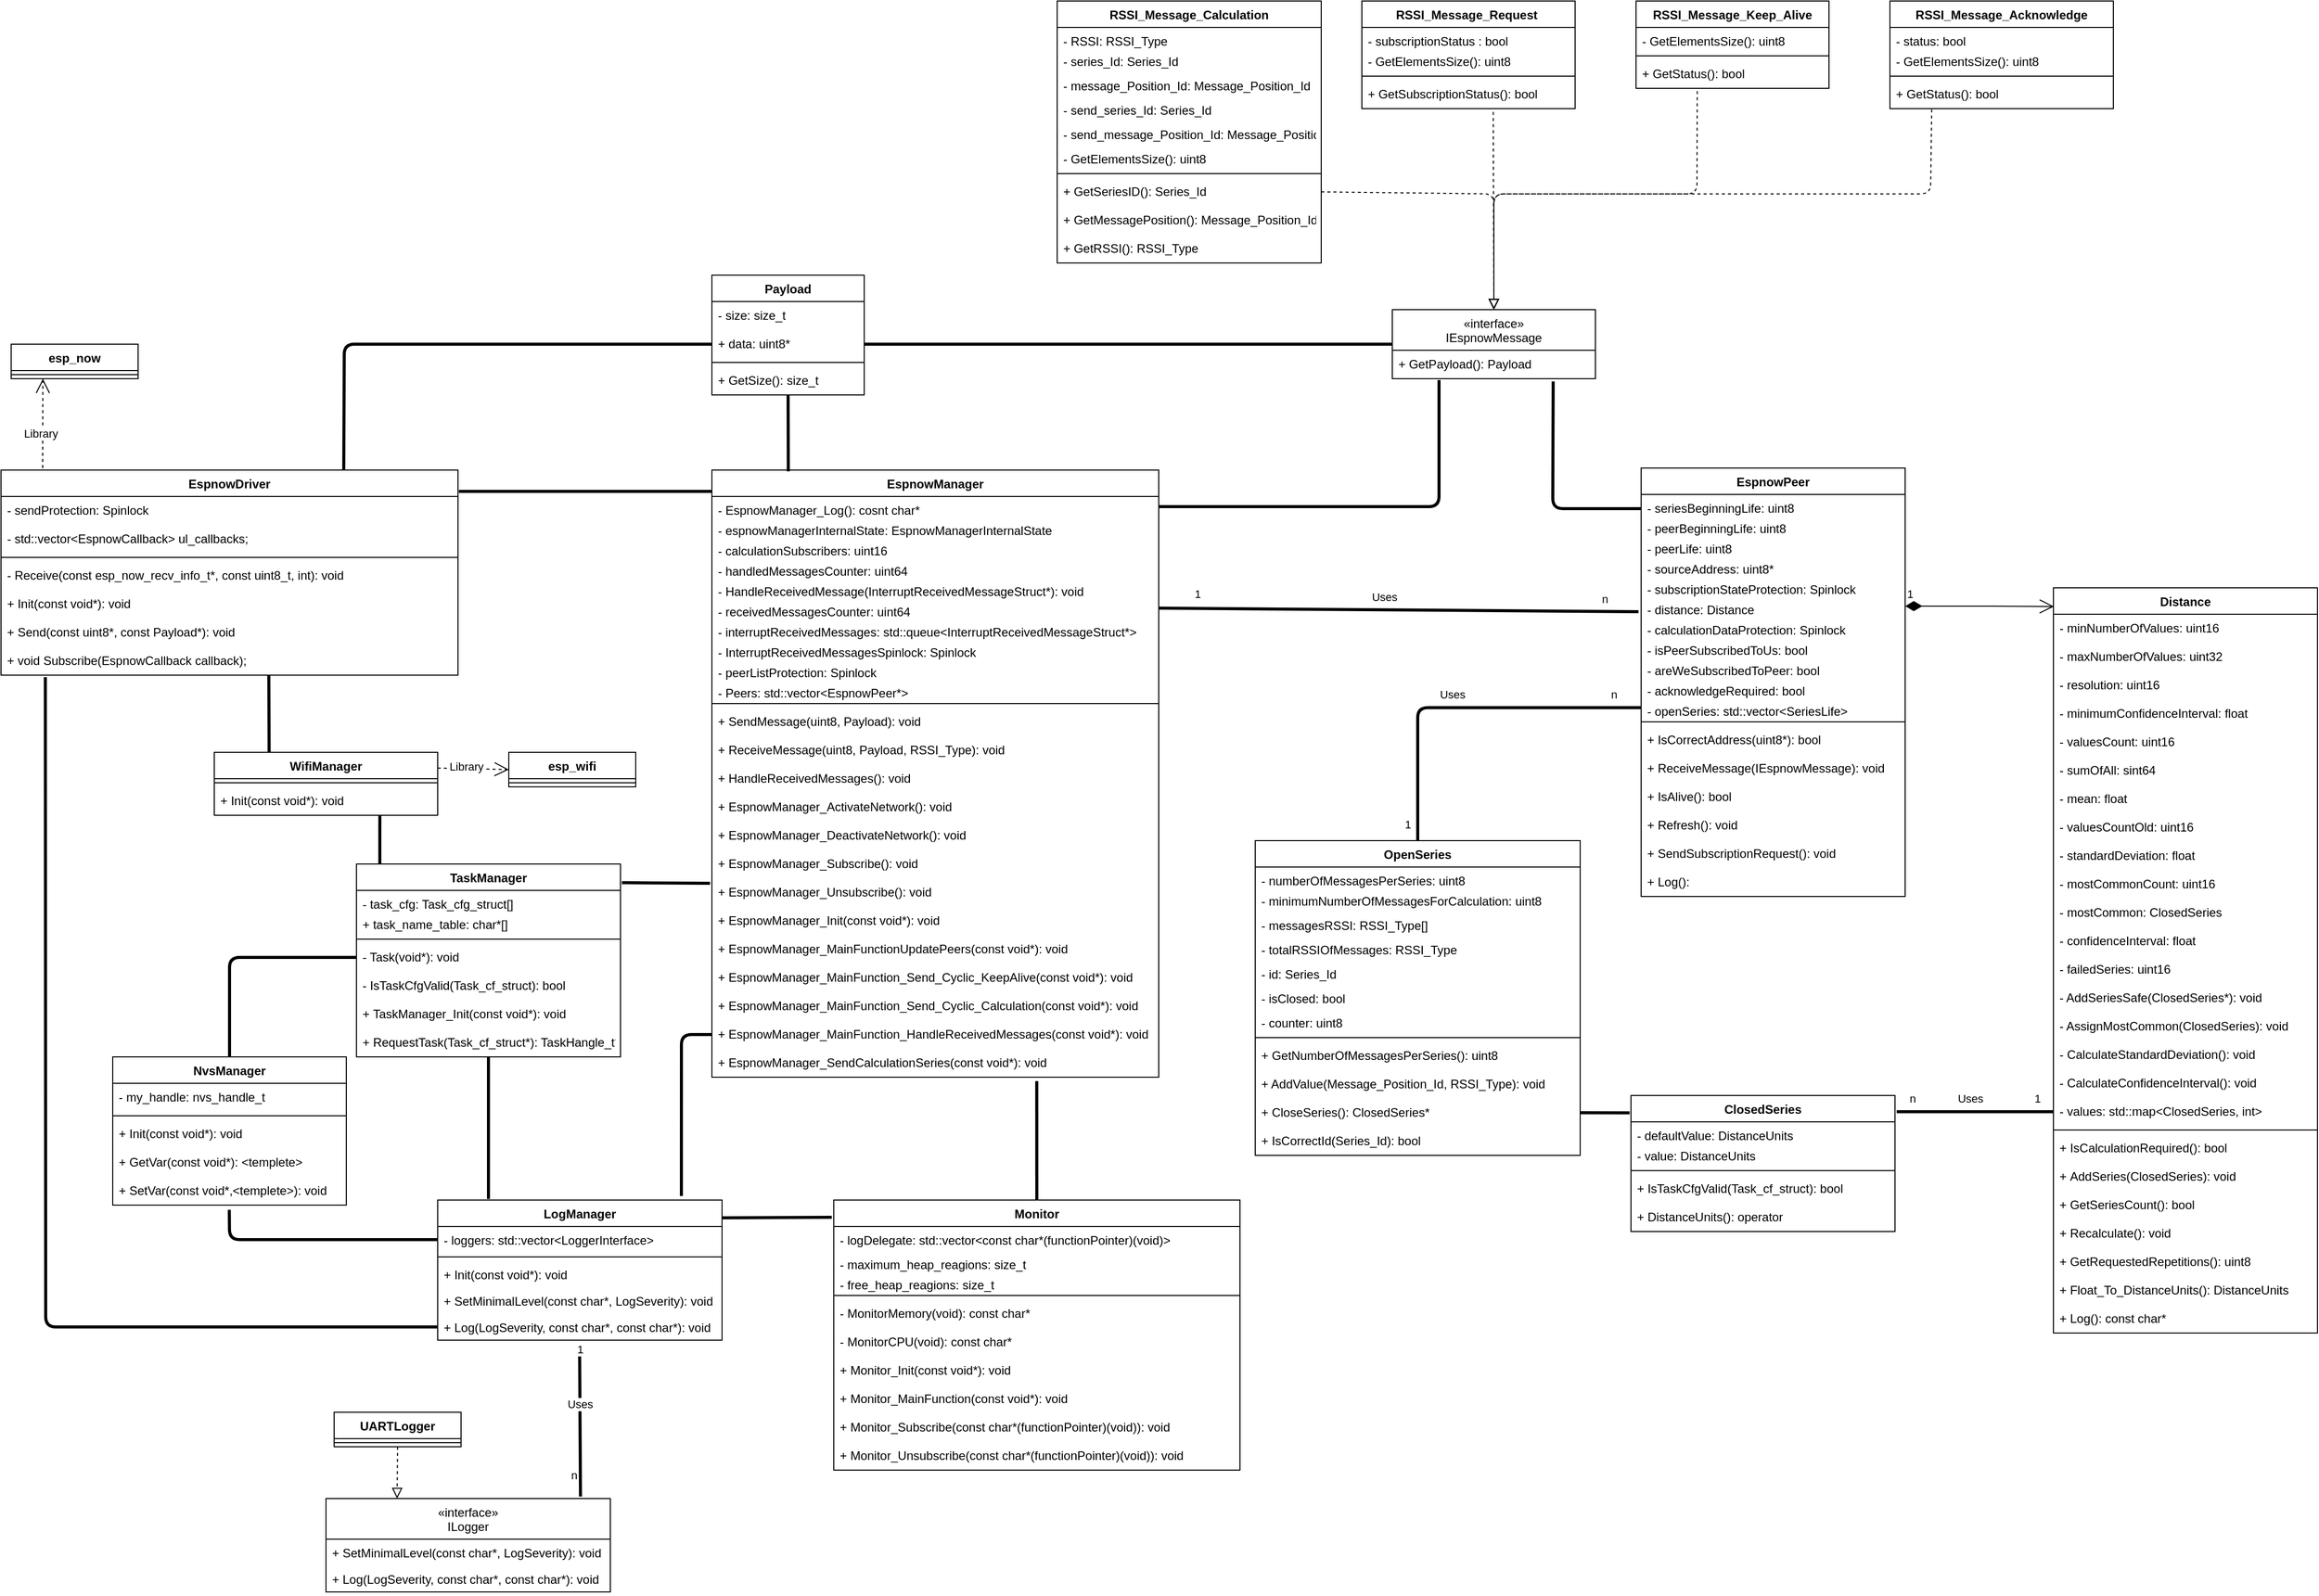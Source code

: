 <mxfile>
    <diagram id="8NYxXtp9B0MyTys2z5hi" name="Page-1">
        <mxGraphModel dx="1068" dy="602" grid="1" gridSize="10" guides="1" tooltips="1" connect="1" arrows="1" fold="1" page="1" pageScale="1" pageWidth="2339" pageHeight="3300" math="0" shadow="0">
            <root>
                <mxCell id="0"/>
                <mxCell id="1" parent="0"/>
                <mxCell id="2" value="Monitor" style="swimlane;fontStyle=1;align=center;verticalAlign=top;childLayout=stackLayout;horizontal=1;startSize=26;horizontalStack=0;resizeParent=1;resizeParentMax=0;resizeLast=0;collapsible=1;marginBottom=0;" parent="1" vertex="1">
                    <mxGeometry x="860" y="1241" width="400" height="266" as="geometry">
                        <mxRectangle x="20" y="20" width="100" height="30" as="alternateBounds"/>
                    </mxGeometry>
                </mxCell>
                <mxCell id="3" value="- logDelegate: std::vector&lt;const char*(functionPointer)(void)&gt;" style="text;strokeColor=none;fillColor=none;align=left;verticalAlign=top;spacingLeft=4;spacingRight=4;overflow=hidden;rotatable=0;points=[[0,0.5],[1,0.5]];portConstraint=eastwest;" parent="2" vertex="1">
                    <mxGeometry y="26" width="400" height="24" as="geometry"/>
                </mxCell>
                <mxCell id="16" value="- maximum_heap_reagions: size_t" style="text;strokeColor=none;fillColor=none;align=left;verticalAlign=top;spacingLeft=4;spacingRight=4;overflow=hidden;rotatable=0;points=[[0,0.5],[1,0.5]];portConstraint=eastwest;" parent="2" vertex="1">
                    <mxGeometry y="50" width="400" height="20" as="geometry"/>
                </mxCell>
                <mxCell id="17" value="- free_heap_reagions: size_t" style="text;strokeColor=none;fillColor=none;align=left;verticalAlign=top;spacingLeft=4;spacingRight=4;overflow=hidden;rotatable=0;points=[[0,0.5],[1,0.5]];portConstraint=eastwest;" parent="2" vertex="1">
                    <mxGeometry y="70" width="400" height="20" as="geometry"/>
                </mxCell>
                <mxCell id="4" value="" style="line;strokeWidth=1;fillColor=none;align=left;verticalAlign=middle;spacingTop=-1;spacingLeft=3;spacingRight=3;rotatable=0;labelPosition=right;points=[];portConstraint=eastwest;strokeColor=inherit;" parent="2" vertex="1">
                    <mxGeometry y="90" width="400" height="8" as="geometry"/>
                </mxCell>
                <mxCell id="21" value="- MonitorMemory(void): const char*" style="text;strokeColor=none;fillColor=none;align=left;verticalAlign=top;spacingLeft=4;spacingRight=4;overflow=hidden;rotatable=0;points=[[0,0.5],[1,0.5]];portConstraint=eastwest;" parent="2" vertex="1">
                    <mxGeometry y="98" width="400" height="28" as="geometry"/>
                </mxCell>
                <mxCell id="22" value="- MonitorCPU(void): const char*" style="text;strokeColor=none;fillColor=none;align=left;verticalAlign=top;spacingLeft=4;spacingRight=4;overflow=hidden;rotatable=0;points=[[0,0.5],[1,0.5]];portConstraint=eastwest;" parent="2" vertex="1">
                    <mxGeometry y="126" width="400" height="28" as="geometry"/>
                </mxCell>
                <mxCell id="5" value="+ Monitor_Init(const void*): void" style="text;strokeColor=none;fillColor=none;align=left;verticalAlign=top;spacingLeft=4;spacingRight=4;overflow=hidden;rotatable=0;points=[[0,0.5],[1,0.5]];portConstraint=eastwest;" parent="2" vertex="1">
                    <mxGeometry y="154" width="400" height="28" as="geometry"/>
                </mxCell>
                <mxCell id="18" value="+ Monitor_MainFunction(const void*): void" style="text;strokeColor=none;fillColor=none;align=left;verticalAlign=top;spacingLeft=4;spacingRight=4;overflow=hidden;rotatable=0;points=[[0,0.5],[1,0.5]];portConstraint=eastwest;" parent="2" vertex="1">
                    <mxGeometry y="182" width="400" height="28" as="geometry"/>
                </mxCell>
                <mxCell id="19" value="+ Monitor_Subscribe(const char*(functionPointer)(void)): void" style="text;strokeColor=none;fillColor=none;align=left;verticalAlign=top;spacingLeft=4;spacingRight=4;overflow=hidden;rotatable=0;points=[[0,0.5],[1,0.5]];portConstraint=eastwest;" parent="2" vertex="1">
                    <mxGeometry y="210" width="400" height="28" as="geometry"/>
                </mxCell>
                <mxCell id="20" value="+ Monitor_Unsubscribe(const char*(functionPointer)(void)): void" style="text;strokeColor=none;fillColor=none;align=left;verticalAlign=top;spacingLeft=4;spacingRight=4;overflow=hidden;rotatable=0;points=[[0,0.5],[1,0.5]];portConstraint=eastwest;" parent="2" vertex="1">
                    <mxGeometry y="238" width="400" height="28" as="geometry"/>
                </mxCell>
                <mxCell id="11" value="«interface»&#10;ILogger" style="swimlane;fontStyle=0;childLayout=stackLayout;horizontal=1;startSize=40;fillColor=none;horizontalStack=0;resizeParent=1;resizeParentMax=0;resizeLast=0;collapsible=1;marginBottom=0;" parent="1" vertex="1">
                    <mxGeometry x="360.0" y="1535" width="280" height="92" as="geometry"/>
                </mxCell>
                <mxCell id="12" value="+ SetMinimalLevel(const char*, LogSeverity): void" style="text;strokeColor=none;fillColor=none;align=left;verticalAlign=top;spacingLeft=4;spacingRight=4;overflow=hidden;rotatable=0;points=[[0,0.5],[1,0.5]];portConstraint=eastwest;" parent="11" vertex="1">
                    <mxGeometry y="40" width="280" height="26" as="geometry"/>
                </mxCell>
                <mxCell id="23" value="+ Log(LogSeverity, const char*, const char*): void" style="text;strokeColor=none;fillColor=none;align=left;verticalAlign=top;spacingLeft=4;spacingRight=4;overflow=hidden;rotatable=0;points=[[0,0.5],[1,0.5]];portConstraint=eastwest;" parent="11" vertex="1">
                    <mxGeometry y="66" width="280" height="26" as="geometry"/>
                </mxCell>
                <mxCell id="29" value="UARTLogger" style="swimlane;fontStyle=1;align=center;verticalAlign=top;childLayout=stackLayout;horizontal=1;startSize=26;horizontalStack=0;resizeParent=1;resizeParentMax=0;resizeLast=0;collapsible=1;marginBottom=0;" parent="1" vertex="1">
                    <mxGeometry x="368.0" y="1450" width="125" height="34" as="geometry">
                        <mxRectangle x="20" y="20" width="100" height="30" as="alternateBounds"/>
                    </mxGeometry>
                </mxCell>
                <mxCell id="33" value="" style="line;strokeWidth=1;fillColor=none;align=left;verticalAlign=middle;spacingTop=-1;spacingLeft=3;spacingRight=3;rotatable=0;labelPosition=right;points=[];portConstraint=eastwest;strokeColor=inherit;" parent="29" vertex="1">
                    <mxGeometry y="26" width="125" height="8" as="geometry"/>
                </mxCell>
                <mxCell id="41" value="" style="endArrow=block;startArrow=none;endFill=0;startFill=0;endSize=8;html=1;verticalAlign=bottom;dashed=1;labelBackgroundColor=none;exitX=0.5;exitY=1;exitDx=0;exitDy=0;entryX=0.25;entryY=0;entryDx=0;entryDy=0;" parent="1" source="29" target="11" edge="1">
                    <mxGeometry width="160" relative="1" as="geometry">
                        <mxPoint x="-328.67" y="-724" as="sourcePoint"/>
                        <mxPoint x="350.0" y="1642.16" as="targetPoint"/>
                    </mxGeometry>
                </mxCell>
                <mxCell id="46" value="" style="endArrow=none;startArrow=none;endFill=0;startFill=0;endSize=8;html=1;verticalAlign=bottom;labelBackgroundColor=none;strokeWidth=3;entryX=0.499;entryY=1.275;entryDx=0;entryDy=0;entryPerimeter=0;exitX=0.895;exitY=-0.022;exitDx=0;exitDy=0;exitPerimeter=0;" parent="1" source="11" target="55" edge="1">
                    <mxGeometry width="160" relative="1" as="geometry">
                        <mxPoint x="890" y="1720.286" as="sourcePoint"/>
                        <mxPoint x="450" y="-751" as="targetPoint"/>
                    </mxGeometry>
                </mxCell>
                <mxCell id="47" value="1" style="edgeLabel;html=1;align=center;verticalAlign=middle;resizable=0;points=[];" parent="46" vertex="1" connectable="0">
                    <mxGeometry x="0.797" relative="1" as="geometry">
                        <mxPoint y="-13" as="offset"/>
                    </mxGeometry>
                </mxCell>
                <mxCell id="48" value="n" style="edgeLabel;html=1;align=center;verticalAlign=middle;resizable=0;points=[];" parent="46" vertex="1" connectable="0">
                    <mxGeometry x="-0.885" relative="1" as="geometry">
                        <mxPoint x="-7" y="-13" as="offset"/>
                    </mxGeometry>
                </mxCell>
                <mxCell id="49" value="Uses" style="edgeLabel;html=1;align=center;verticalAlign=middle;resizable=0;points=[];" parent="46" vertex="1" connectable="0">
                    <mxGeometry x="0.062" relative="1" as="geometry">
                        <mxPoint y="-13" as="offset"/>
                    </mxGeometry>
                </mxCell>
                <mxCell id="50" value="LogManager" style="swimlane;fontStyle=1;align=center;verticalAlign=top;childLayout=stackLayout;horizontal=1;startSize=26;horizontalStack=0;resizeParent=1;resizeParentMax=0;resizeLast=0;collapsible=1;marginBottom=0;" parent="1" vertex="1">
                    <mxGeometry x="470" y="1241" width="280" height="138" as="geometry"/>
                </mxCell>
                <mxCell id="51" value="- loggers: std::vector&lt;LoggerInterface&gt;" style="text;strokeColor=none;fillColor=none;align=left;verticalAlign=top;spacingLeft=4;spacingRight=4;overflow=hidden;rotatable=0;points=[[0,0.5],[1,0.5]];portConstraint=eastwest;" parent="50" vertex="1">
                    <mxGeometry y="26" width="280" height="26" as="geometry"/>
                </mxCell>
                <mxCell id="52" value="" style="line;strokeWidth=1;fillColor=none;align=left;verticalAlign=middle;spacingTop=-1;spacingLeft=3;spacingRight=3;rotatable=0;labelPosition=right;points=[];portConstraint=eastwest;strokeColor=inherit;" parent="50" vertex="1">
                    <mxGeometry y="52" width="280" height="8" as="geometry"/>
                </mxCell>
                <mxCell id="53" value="+ Init(const void*): void" style="text;strokeColor=none;fillColor=none;align=left;verticalAlign=top;spacingLeft=4;spacingRight=4;overflow=hidden;rotatable=0;points=[[0,0.5],[1,0.5]];portConstraint=eastwest;" parent="50" vertex="1">
                    <mxGeometry y="60" width="280" height="26" as="geometry"/>
                </mxCell>
                <mxCell id="54" value="+ SetMinimalLevel(const char*, LogSeverity): void" style="text;strokeColor=none;fillColor=none;align=left;verticalAlign=top;spacingLeft=4;spacingRight=4;overflow=hidden;rotatable=0;points=[[0,0.5],[1,0.5]];portConstraint=eastwest;" parent="50" vertex="1">
                    <mxGeometry y="86" width="280" height="26" as="geometry"/>
                </mxCell>
                <mxCell id="55" value="+ Log(LogSeverity, const char*, const char*): void" style="text;strokeColor=none;fillColor=none;align=left;verticalAlign=top;spacingLeft=4;spacingRight=4;overflow=hidden;rotatable=0;points=[[0,0.5],[1,0.5]];portConstraint=eastwest;" parent="50" vertex="1">
                    <mxGeometry y="112" width="280" height="26" as="geometry"/>
                </mxCell>
                <mxCell id="56" value="" style="endArrow=none;startArrow=none;endFill=0;startFill=0;endSize=8;html=1;verticalAlign=bottom;labelBackgroundColor=none;strokeWidth=3;entryX=1.001;entryY=0.127;entryDx=0;entryDy=0;entryPerimeter=0;exitX=-0.005;exitY=0.064;exitDx=0;exitDy=0;exitPerimeter=0;" parent="1" source="2" target="50" edge="1">
                    <mxGeometry width="160" relative="1" as="geometry">
                        <mxPoint x="20" y="-754" as="sourcePoint"/>
                        <mxPoint x="300.0" y="-493.818" as="targetPoint"/>
                    </mxGeometry>
                </mxCell>
                <mxCell id="66" value="TaskManager" style="swimlane;fontStyle=1;align=center;verticalAlign=top;childLayout=stackLayout;horizontal=1;startSize=26;horizontalStack=0;resizeParent=1;resizeParentMax=0;resizeLast=0;collapsible=1;marginBottom=0;" parent="1" vertex="1">
                    <mxGeometry x="390" y="910" width="260" height="190" as="geometry">
                        <mxRectangle x="20" y="20" width="100" height="30" as="alternateBounds"/>
                    </mxGeometry>
                </mxCell>
                <mxCell id="68" value="- task_cfg: Task_cfg_struct[]" style="text;strokeColor=none;fillColor=none;align=left;verticalAlign=top;spacingLeft=4;spacingRight=4;overflow=hidden;rotatable=0;points=[[0,0.5],[1,0.5]];portConstraint=eastwest;" parent="66" vertex="1">
                    <mxGeometry y="26" width="260" height="20" as="geometry"/>
                </mxCell>
                <mxCell id="67" value="+ task_name_table: char*[]" style="text;strokeColor=none;fillColor=none;align=left;verticalAlign=top;spacingLeft=4;spacingRight=4;overflow=hidden;rotatable=0;points=[[0,0.5],[1,0.5]];portConstraint=eastwest;" parent="66" vertex="1">
                    <mxGeometry y="46" width="260" height="24" as="geometry"/>
                </mxCell>
                <mxCell id="70" value="" style="line;strokeWidth=1;fillColor=none;align=left;verticalAlign=middle;spacingTop=-1;spacingLeft=3;spacingRight=3;rotatable=0;labelPosition=right;points=[];portConstraint=eastwest;strokeColor=inherit;" parent="66" vertex="1">
                    <mxGeometry y="70" width="260" height="8" as="geometry"/>
                </mxCell>
                <mxCell id="76" value="- Task(void*): void" style="text;strokeColor=none;fillColor=none;align=left;verticalAlign=top;spacingLeft=4;spacingRight=4;overflow=hidden;rotatable=0;points=[[0,0.5],[1,0.5]];portConstraint=eastwest;" parent="66" vertex="1">
                    <mxGeometry y="78" width="260" height="28" as="geometry"/>
                </mxCell>
                <mxCell id="78" value="- IsTaskCfgValid(Task_cf_struct): bool" style="text;strokeColor=none;fillColor=none;align=left;verticalAlign=top;spacingLeft=4;spacingRight=4;overflow=hidden;rotatable=0;points=[[0,0.5],[1,0.5]];portConstraint=eastwest;" parent="66" vertex="1">
                    <mxGeometry y="106" width="260" height="28" as="geometry"/>
                </mxCell>
                <mxCell id="73" value="+ TaskManager_Init(const void*): void" style="text;strokeColor=none;fillColor=none;align=left;verticalAlign=top;spacingLeft=4;spacingRight=4;overflow=hidden;rotatable=0;points=[[0,0.5],[1,0.5]];portConstraint=eastwest;" parent="66" vertex="1">
                    <mxGeometry y="134" width="260" height="28" as="geometry"/>
                </mxCell>
                <mxCell id="79" value="+ RequestTask(Task_cf_struct*): TaskHangle_t*" style="text;strokeColor=none;fillColor=none;align=left;verticalAlign=top;spacingLeft=4;spacingRight=4;overflow=hidden;rotatable=0;points=[[0,0.5],[1,0.5]];portConstraint=eastwest;" parent="66" vertex="1">
                    <mxGeometry y="162" width="260" height="28" as="geometry"/>
                </mxCell>
                <mxCell id="80" value="WifiManager" style="swimlane;fontStyle=1;align=center;verticalAlign=top;childLayout=stackLayout;horizontal=1;startSize=26;horizontalStack=0;resizeParent=1;resizeParentMax=0;resizeLast=0;collapsible=1;marginBottom=0;" parent="1" vertex="1">
                    <mxGeometry x="250" y="800" width="220" height="62" as="geometry">
                        <mxRectangle x="20" y="20" width="100" height="30" as="alternateBounds"/>
                    </mxGeometry>
                </mxCell>
                <mxCell id="83" value="" style="line;strokeWidth=1;fillColor=none;align=left;verticalAlign=middle;spacingTop=-1;spacingLeft=3;spacingRight=3;rotatable=0;labelPosition=right;points=[];portConstraint=eastwest;strokeColor=inherit;" parent="80" vertex="1">
                    <mxGeometry y="26" width="220" height="8" as="geometry"/>
                </mxCell>
                <mxCell id="86" value="+ Init(const void*): void" style="text;strokeColor=none;fillColor=none;align=left;verticalAlign=top;spacingLeft=4;spacingRight=4;overflow=hidden;rotatable=0;points=[[0,0.5],[1,0.5]];portConstraint=eastwest;" parent="80" vertex="1">
                    <mxGeometry y="34" width="220" height="28" as="geometry"/>
                </mxCell>
                <mxCell id="88" value="NvsManager" style="swimlane;fontStyle=1;align=center;verticalAlign=top;childLayout=stackLayout;horizontal=1;startSize=26;horizontalStack=0;resizeParent=1;resizeParentMax=0;resizeLast=0;collapsible=1;marginBottom=0;" parent="1" vertex="1">
                    <mxGeometry x="150" y="1100" width="230" height="146" as="geometry">
                        <mxRectangle x="20" y="20" width="100" height="30" as="alternateBounds"/>
                    </mxGeometry>
                </mxCell>
                <mxCell id="95" value="- my_handle: nvs_handle_t " style="text;strokeColor=none;fillColor=none;align=left;verticalAlign=top;spacingLeft=4;spacingRight=4;overflow=hidden;rotatable=0;points=[[0,0.5],[1,0.5]];portConstraint=eastwest;" parent="88" vertex="1">
                    <mxGeometry y="26" width="230" height="28" as="geometry"/>
                </mxCell>
                <mxCell id="89" value="" style="line;strokeWidth=1;fillColor=none;align=left;verticalAlign=middle;spacingTop=-1;spacingLeft=3;spacingRight=3;rotatable=0;labelPosition=right;points=[];portConstraint=eastwest;strokeColor=inherit;" parent="88" vertex="1">
                    <mxGeometry y="54" width="230" height="8" as="geometry"/>
                </mxCell>
                <mxCell id="303" value="+ Init(const void*): void" style="text;strokeColor=none;fillColor=none;align=left;verticalAlign=top;spacingLeft=4;spacingRight=4;overflow=hidden;rotatable=0;points=[[0,0.5],[1,0.5]];portConstraint=eastwest;" vertex="1" parent="88">
                    <mxGeometry y="62" width="230" height="28" as="geometry"/>
                </mxCell>
                <mxCell id="90" value="+ GetVar(const void*): &lt;templete&gt;" style="text;strokeColor=none;fillColor=none;align=left;verticalAlign=top;spacingLeft=4;spacingRight=4;overflow=hidden;rotatable=0;points=[[0,0.5],[1,0.5]];portConstraint=eastwest;" parent="88" vertex="1">
                    <mxGeometry y="90" width="230" height="28" as="geometry"/>
                </mxCell>
                <mxCell id="91" value="+ SetVar(const void*,&lt;templete&gt;): void" style="text;strokeColor=none;fillColor=none;align=left;verticalAlign=top;spacingLeft=4;spacingRight=4;overflow=hidden;rotatable=0;points=[[0,0.5],[1,0.5]];portConstraint=eastwest;" parent="88" vertex="1">
                    <mxGeometry y="118" width="230" height="28" as="geometry"/>
                </mxCell>
                <mxCell id="92" value="EspnowDriver" style="swimlane;fontStyle=1;align=center;verticalAlign=top;childLayout=stackLayout;horizontal=1;startSize=26;horizontalStack=0;resizeParent=1;resizeParentMax=0;resizeLast=0;collapsible=1;marginBottom=0;" parent="1" vertex="1">
                    <mxGeometry x="40" y="522" width="450" height="202" as="geometry">
                        <mxRectangle x="20" y="20" width="100" height="30" as="alternateBounds"/>
                    </mxGeometry>
                </mxCell>
                <mxCell id="99" value="- sendProtection: Spinlock" style="text;strokeColor=none;fillColor=none;align=left;verticalAlign=top;spacingLeft=4;spacingRight=4;overflow=hidden;rotatable=0;points=[[0,0.5],[1,0.5]];portConstraint=eastwest;" parent="92" vertex="1">
                    <mxGeometry y="26" width="450" height="28" as="geometry"/>
                </mxCell>
                <mxCell id="301" value="- std::vector&lt;EspnowCallback&gt; ul_callbacks;&#10;" style="text;strokeColor=none;fillColor=none;align=left;verticalAlign=top;spacingLeft=4;spacingRight=4;overflow=hidden;rotatable=0;points=[[0,0.5],[1,0.5]];portConstraint=eastwest;" vertex="1" parent="92">
                    <mxGeometry y="54" width="450" height="28" as="geometry"/>
                </mxCell>
                <mxCell id="93" value="" style="line;strokeWidth=1;fillColor=none;align=left;verticalAlign=middle;spacingTop=-1;spacingLeft=3;spacingRight=3;rotatable=0;labelPosition=right;points=[];portConstraint=eastwest;strokeColor=inherit;" parent="92" vertex="1">
                    <mxGeometry y="82" width="450" height="8" as="geometry"/>
                </mxCell>
                <mxCell id="98" value="- Receive(const esp_now_recv_info_t*, const uint8_t, int): void" style="text;strokeColor=none;fillColor=none;align=left;verticalAlign=top;spacingLeft=4;spacingRight=4;overflow=hidden;rotatable=0;points=[[0,0.5],[1,0.5]];portConstraint=eastwest;" parent="92" vertex="1">
                    <mxGeometry y="90" width="450" height="28" as="geometry"/>
                </mxCell>
                <mxCell id="94" value="+ Init(const void*): void" style="text;strokeColor=none;fillColor=none;align=left;verticalAlign=top;spacingLeft=4;spacingRight=4;overflow=hidden;rotatable=0;points=[[0,0.5],[1,0.5]];portConstraint=eastwest;" parent="92" vertex="1">
                    <mxGeometry y="118" width="450" height="28" as="geometry"/>
                </mxCell>
                <mxCell id="97" value="+ Send(const uint8*, const Payload*): void" style="text;strokeColor=none;fillColor=none;align=left;verticalAlign=top;spacingLeft=4;spacingRight=4;overflow=hidden;rotatable=0;points=[[0,0.5],[1,0.5]];portConstraint=eastwest;" parent="92" vertex="1">
                    <mxGeometry y="146" width="450" height="28" as="geometry"/>
                </mxCell>
                <mxCell id="302" value="+ void Subscribe(EspnowCallback callback);" style="text;strokeColor=none;fillColor=none;align=left;verticalAlign=top;spacingLeft=4;spacingRight=4;overflow=hidden;rotatable=0;points=[[0,0.5],[1,0.5]];portConstraint=eastwest;" vertex="1" parent="92">
                    <mxGeometry y="174" width="450" height="28" as="geometry"/>
                </mxCell>
                <mxCell id="100" value="Payload&#10;" style="swimlane;fontStyle=1;align=center;verticalAlign=top;childLayout=stackLayout;horizontal=1;startSize=26;horizontalStack=0;resizeParent=1;resizeParentMax=0;resizeLast=0;collapsible=1;marginBottom=0;" parent="1" vertex="1">
                    <mxGeometry x="740" y="330" width="150" height="118" as="geometry">
                        <mxRectangle x="20" y="20" width="100" height="30" as="alternateBounds"/>
                    </mxGeometry>
                </mxCell>
                <mxCell id="177" value="- size: size_t" style="text;strokeColor=none;fillColor=none;align=left;verticalAlign=top;spacingLeft=4;spacingRight=4;overflow=hidden;rotatable=0;points=[[0,0.5],[1,0.5]];portConstraint=eastwest;" parent="100" vertex="1">
                    <mxGeometry y="26" width="150" height="28" as="geometry"/>
                </mxCell>
                <mxCell id="178" value="+ data: uint8*" style="text;strokeColor=none;fillColor=none;align=left;verticalAlign=top;spacingLeft=4;spacingRight=4;overflow=hidden;rotatable=0;points=[[0,0.5],[1,0.5]];portConstraint=eastwest;" parent="100" vertex="1">
                    <mxGeometry y="54" width="150" height="28" as="geometry"/>
                </mxCell>
                <mxCell id="101" value="" style="line;strokeWidth=1;fillColor=none;align=left;verticalAlign=middle;spacingTop=-1;spacingLeft=3;spacingRight=3;rotatable=0;labelPosition=right;points=[];portConstraint=eastwest;strokeColor=inherit;" parent="100" vertex="1">
                    <mxGeometry y="82" width="150" height="8" as="geometry"/>
                </mxCell>
                <mxCell id="102" value="+ GetSize(): size_t&#10;" style="text;strokeColor=none;fillColor=none;align=left;verticalAlign=top;spacingLeft=4;spacingRight=4;overflow=hidden;rotatable=0;points=[[0,0.5],[1,0.5]];portConstraint=eastwest;" parent="100" vertex="1">
                    <mxGeometry y="90" width="150" height="28" as="geometry"/>
                </mxCell>
                <mxCell id="109" value="ClosedSeries" style="swimlane;fontStyle=1;align=center;verticalAlign=top;childLayout=stackLayout;horizontal=1;startSize=26;horizontalStack=0;resizeParent=1;resizeParentMax=0;resizeLast=0;collapsible=1;marginBottom=0;" parent="1" vertex="1">
                    <mxGeometry x="1645" y="1138" width="260" height="134" as="geometry">
                        <mxRectangle x="20" y="20" width="100" height="30" as="alternateBounds"/>
                    </mxGeometry>
                </mxCell>
                <mxCell id="110" value="- defaultValue: DistanceUnits" style="text;strokeColor=none;fillColor=none;align=left;verticalAlign=top;spacingLeft=4;spacingRight=4;overflow=hidden;rotatable=0;points=[[0,0.5],[1,0.5]];portConstraint=eastwest;" parent="109" vertex="1">
                    <mxGeometry y="26" width="260" height="20" as="geometry"/>
                </mxCell>
                <mxCell id="111" value="- value: DistanceUnits" style="text;strokeColor=none;fillColor=none;align=left;verticalAlign=top;spacingLeft=4;spacingRight=4;overflow=hidden;rotatable=0;points=[[0,0.5],[1,0.5]];portConstraint=eastwest;" parent="109" vertex="1">
                    <mxGeometry y="46" width="260" height="24" as="geometry"/>
                </mxCell>
                <mxCell id="112" value="" style="line;strokeWidth=1;fillColor=none;align=left;verticalAlign=middle;spacingTop=-1;spacingLeft=3;spacingRight=3;rotatable=0;labelPosition=right;points=[];portConstraint=eastwest;strokeColor=inherit;" parent="109" vertex="1">
                    <mxGeometry y="70" width="260" height="8" as="geometry"/>
                </mxCell>
                <mxCell id="114" value="+ IsTaskCfgValid(Task_cf_struct): bool" style="text;strokeColor=none;fillColor=none;align=left;verticalAlign=top;spacingLeft=4;spacingRight=4;overflow=hidden;rotatable=0;points=[[0,0.5],[1,0.5]];portConstraint=eastwest;" parent="109" vertex="1">
                    <mxGeometry y="78" width="260" height="28" as="geometry"/>
                </mxCell>
                <mxCell id="115" value="+ DistanceUnits(): operator" style="text;strokeColor=none;fillColor=none;align=left;verticalAlign=top;spacingLeft=4;spacingRight=4;overflow=hidden;rotatable=0;points=[[0,0.5],[1,0.5]];portConstraint=eastwest;" parent="109" vertex="1">
                    <mxGeometry y="106" width="260" height="28" as="geometry"/>
                </mxCell>
                <mxCell id="118" value="OpenSeries" style="swimlane;fontStyle=1;align=center;verticalAlign=top;childLayout=stackLayout;horizontal=1;startSize=26;horizontalStack=0;resizeParent=1;resizeParentMax=0;resizeLast=0;collapsible=1;marginBottom=0;" parent="1" vertex="1">
                    <mxGeometry x="1275" y="887" width="320" height="310" as="geometry">
                        <mxRectangle x="20" y="20" width="100" height="30" as="alternateBounds"/>
                    </mxGeometry>
                </mxCell>
                <mxCell id="119" value="- numberOfMessagesPerSeries: uint8" style="text;strokeColor=none;fillColor=none;align=left;verticalAlign=top;spacingLeft=4;spacingRight=4;overflow=hidden;rotatable=0;points=[[0,0.5],[1,0.5]];portConstraint=eastwest;" parent="118" vertex="1">
                    <mxGeometry y="26" width="320" height="20" as="geometry"/>
                </mxCell>
                <mxCell id="120" value="- minimumNumberOfMessagesForCalculation: uint8" style="text;strokeColor=none;fillColor=none;align=left;verticalAlign=top;spacingLeft=4;spacingRight=4;overflow=hidden;rotatable=0;points=[[0,0.5],[1,0.5]];portConstraint=eastwest;" parent="118" vertex="1">
                    <mxGeometry y="46" width="320" height="24" as="geometry"/>
                </mxCell>
                <mxCell id="124" value="- messagesRSSI: RSSI_Type[]" style="text;strokeColor=none;fillColor=none;align=left;verticalAlign=top;spacingLeft=4;spacingRight=4;overflow=hidden;rotatable=0;points=[[0,0.5],[1,0.5]];portConstraint=eastwest;" parent="118" vertex="1">
                    <mxGeometry y="70" width="320" height="24" as="geometry"/>
                </mxCell>
                <mxCell id="125" value="- totalRSSIOfMessages: RSSI_Type" style="text;strokeColor=none;fillColor=none;align=left;verticalAlign=top;spacingLeft=4;spacingRight=4;overflow=hidden;rotatable=0;points=[[0,0.5],[1,0.5]];portConstraint=eastwest;" parent="118" vertex="1">
                    <mxGeometry y="94" width="320" height="24" as="geometry"/>
                </mxCell>
                <mxCell id="126" value="- id: Series_Id" style="text;strokeColor=none;fillColor=none;align=left;verticalAlign=top;spacingLeft=4;spacingRight=4;overflow=hidden;rotatable=0;points=[[0,0.5],[1,0.5]];portConstraint=eastwest;" parent="118" vertex="1">
                    <mxGeometry y="118" width="320" height="24" as="geometry"/>
                </mxCell>
                <mxCell id="127" value="- isClosed: bool" style="text;strokeColor=none;fillColor=none;align=left;verticalAlign=top;spacingLeft=4;spacingRight=4;overflow=hidden;rotatable=0;points=[[0,0.5],[1,0.5]];portConstraint=eastwest;" parent="118" vertex="1">
                    <mxGeometry y="142" width="320" height="24" as="geometry"/>
                </mxCell>
                <mxCell id="128" value="- counter: uint8" style="text;strokeColor=none;fillColor=none;align=left;verticalAlign=top;spacingLeft=4;spacingRight=4;overflow=hidden;rotatable=0;points=[[0,0.5],[1,0.5]];portConstraint=eastwest;" parent="118" vertex="1">
                    <mxGeometry y="166" width="320" height="24" as="geometry"/>
                </mxCell>
                <mxCell id="121" value="" style="line;strokeWidth=1;fillColor=none;align=left;verticalAlign=middle;spacingTop=-1;spacingLeft=3;spacingRight=3;rotatable=0;labelPosition=right;points=[];portConstraint=eastwest;strokeColor=inherit;" parent="118" vertex="1">
                    <mxGeometry y="190" width="320" height="8" as="geometry"/>
                </mxCell>
                <mxCell id="122" value="+ GetNumberOfMessagesPerSeries(): uint8" style="text;strokeColor=none;fillColor=none;align=left;verticalAlign=top;spacingLeft=4;spacingRight=4;overflow=hidden;rotatable=0;points=[[0,0.5],[1,0.5]];portConstraint=eastwest;" parent="118" vertex="1">
                    <mxGeometry y="198" width="320" height="28" as="geometry"/>
                </mxCell>
                <mxCell id="123" value="+ AddValue(Message_Position_Id, RSSI_Type): void" style="text;strokeColor=none;fillColor=none;align=left;verticalAlign=top;spacingLeft=4;spacingRight=4;overflow=hidden;rotatable=0;points=[[0,0.5],[1,0.5]];portConstraint=eastwest;" parent="118" vertex="1">
                    <mxGeometry y="226" width="320" height="28" as="geometry"/>
                </mxCell>
                <mxCell id="130" value="+ CloseSeries(): ClosedSeries*" style="text;strokeColor=none;fillColor=none;align=left;verticalAlign=top;spacingLeft=4;spacingRight=4;overflow=hidden;rotatable=0;points=[[0,0.5],[1,0.5]];portConstraint=eastwest;" parent="118" vertex="1">
                    <mxGeometry y="254" width="320" height="28" as="geometry"/>
                </mxCell>
                <mxCell id="131" value="+ IsCorrectId(Series_Id): bool" style="text;strokeColor=none;fillColor=none;align=left;verticalAlign=top;spacingLeft=4;spacingRight=4;overflow=hidden;rotatable=0;points=[[0,0.5],[1,0.5]];portConstraint=eastwest;" parent="118" vertex="1">
                    <mxGeometry y="282" width="320" height="28" as="geometry"/>
                </mxCell>
                <mxCell id="133" value="RSSI_Message_Acknowledge" style="swimlane;fontStyle=1;align=center;verticalAlign=top;childLayout=stackLayout;horizontal=1;startSize=26;horizontalStack=0;resizeParent=1;resizeParentMax=0;resizeLast=0;collapsible=1;marginBottom=0;" parent="1" vertex="1">
                    <mxGeometry x="1900" y="60" width="220" height="106" as="geometry">
                        <mxRectangle x="20" y="20" width="100" height="30" as="alternateBounds"/>
                    </mxGeometry>
                </mxCell>
                <mxCell id="134" value="- status: bool" style="text;strokeColor=none;fillColor=none;align=left;verticalAlign=top;spacingLeft=4;spacingRight=4;overflow=hidden;rotatable=0;points=[[0,0.5],[1,0.5]];portConstraint=eastwest;" parent="133" vertex="1">
                    <mxGeometry y="26" width="220" height="20" as="geometry"/>
                </mxCell>
                <mxCell id="135" value="- GetElementsSize(): uint8" style="text;strokeColor=none;fillColor=none;align=left;verticalAlign=top;spacingLeft=4;spacingRight=4;overflow=hidden;rotatable=0;points=[[0,0.5],[1,0.5]];portConstraint=eastwest;" parent="133" vertex="1">
                    <mxGeometry y="46" width="220" height="24" as="geometry"/>
                </mxCell>
                <mxCell id="136" value="" style="line;strokeWidth=1;fillColor=none;align=left;verticalAlign=middle;spacingTop=-1;spacingLeft=3;spacingRight=3;rotatable=0;labelPosition=right;points=[];portConstraint=eastwest;strokeColor=inherit;" parent="133" vertex="1">
                    <mxGeometry y="70" width="220" height="8" as="geometry"/>
                </mxCell>
                <mxCell id="137" value="+ GetStatus(): bool" style="text;strokeColor=none;fillColor=none;align=left;verticalAlign=top;spacingLeft=4;spacingRight=4;overflow=hidden;rotatable=0;points=[[0,0.5],[1,0.5]];portConstraint=eastwest;" parent="133" vertex="1">
                    <mxGeometry y="78" width="220" height="28" as="geometry"/>
                </mxCell>
                <mxCell id="139" value="«interface»&#10;IEspnowMessage" style="swimlane;fontStyle=0;childLayout=stackLayout;horizontal=1;startSize=40;fillColor=none;horizontalStack=0;resizeParent=1;resizeParentMax=0;resizeLast=0;collapsible=1;marginBottom=0;" parent="1" vertex="1">
                    <mxGeometry x="1410" y="364" width="200" height="68" as="geometry"/>
                </mxCell>
                <mxCell id="142" value="+ GetPayload(): Payload" style="text;strokeColor=none;fillColor=none;align=left;verticalAlign=top;spacingLeft=4;spacingRight=4;overflow=hidden;rotatable=0;points=[[0,0.5],[1,0.5]];portConstraint=eastwest;" parent="139" vertex="1">
                    <mxGeometry y="40" width="200" height="28" as="geometry"/>
                </mxCell>
                <mxCell id="144" value="RSSI_Message_Keep_Alive" style="swimlane;fontStyle=1;align=center;verticalAlign=top;childLayout=stackLayout;horizontal=1;startSize=26;horizontalStack=0;resizeParent=1;resizeParentMax=0;resizeLast=0;collapsible=1;marginBottom=0;" parent="1" vertex="1">
                    <mxGeometry x="1650" y="60" width="190" height="86" as="geometry">
                        <mxRectangle x="20" y="20" width="100" height="30" as="alternateBounds"/>
                    </mxGeometry>
                </mxCell>
                <mxCell id="146" value="- GetElementsSize(): uint8" style="text;strokeColor=none;fillColor=none;align=left;verticalAlign=top;spacingLeft=4;spacingRight=4;overflow=hidden;rotatable=0;points=[[0,0.5],[1,0.5]];portConstraint=eastwest;" parent="144" vertex="1">
                    <mxGeometry y="26" width="190" height="24" as="geometry"/>
                </mxCell>
                <mxCell id="147" value="" style="line;strokeWidth=1;fillColor=none;align=left;verticalAlign=middle;spacingTop=-1;spacingLeft=3;spacingRight=3;rotatable=0;labelPosition=right;points=[];portConstraint=eastwest;strokeColor=inherit;" parent="144" vertex="1">
                    <mxGeometry y="50" width="190" height="8" as="geometry"/>
                </mxCell>
                <mxCell id="148" value="+ GetStatus(): bool" style="text;strokeColor=none;fillColor=none;align=left;verticalAlign=top;spacingLeft=4;spacingRight=4;overflow=hidden;rotatable=0;points=[[0,0.5],[1,0.5]];portConstraint=eastwest;" parent="144" vertex="1">
                    <mxGeometry y="58" width="190" height="28" as="geometry"/>
                </mxCell>
                <mxCell id="152" value="RSSI_Message_Request " style="swimlane;fontStyle=1;align=center;verticalAlign=top;childLayout=stackLayout;horizontal=1;startSize=26;horizontalStack=0;resizeParent=1;resizeParentMax=0;resizeLast=0;collapsible=1;marginBottom=0;" parent="1" vertex="1">
                    <mxGeometry x="1380" y="60" width="210" height="106" as="geometry">
                        <mxRectangle x="20" y="20" width="100" height="30" as="alternateBounds"/>
                    </mxGeometry>
                </mxCell>
                <mxCell id="153" value="- subscriptionStatus : bool" style="text;strokeColor=none;fillColor=none;align=left;verticalAlign=top;spacingLeft=4;spacingRight=4;overflow=hidden;rotatable=0;points=[[0,0.5],[1,0.5]];portConstraint=eastwest;" parent="152" vertex="1">
                    <mxGeometry y="26" width="210" height="20" as="geometry"/>
                </mxCell>
                <mxCell id="154" value="- GetElementsSize(): uint8" style="text;strokeColor=none;fillColor=none;align=left;verticalAlign=top;spacingLeft=4;spacingRight=4;overflow=hidden;rotatable=0;points=[[0,0.5],[1,0.5]];portConstraint=eastwest;" parent="152" vertex="1">
                    <mxGeometry y="46" width="210" height="24" as="geometry"/>
                </mxCell>
                <mxCell id="155" value="" style="line;strokeWidth=1;fillColor=none;align=left;verticalAlign=middle;spacingTop=-1;spacingLeft=3;spacingRight=3;rotatable=0;labelPosition=right;points=[];portConstraint=eastwest;strokeColor=inherit;" parent="152" vertex="1">
                    <mxGeometry y="70" width="210" height="8" as="geometry"/>
                </mxCell>
                <mxCell id="156" value="+ GetSubscriptionStatus(): bool" style="text;strokeColor=none;fillColor=none;align=left;verticalAlign=top;spacingLeft=4;spacingRight=4;overflow=hidden;rotatable=0;points=[[0,0.5],[1,0.5]];portConstraint=eastwest;" parent="152" vertex="1">
                    <mxGeometry y="78" width="210" height="28" as="geometry"/>
                </mxCell>
                <mxCell id="163" value="RSSI_Message_Calculation" style="swimlane;fontStyle=1;align=center;verticalAlign=top;childLayout=stackLayout;horizontal=1;startSize=26;horizontalStack=0;resizeParent=1;resizeParentMax=0;resizeLast=0;collapsible=1;marginBottom=0;" parent="1" vertex="1">
                    <mxGeometry x="1080" y="60" width="260" height="258" as="geometry">
                        <mxRectangle x="20" y="20" width="100" height="30" as="alternateBounds"/>
                    </mxGeometry>
                </mxCell>
                <mxCell id="164" value="- RSSI: RSSI_Type" style="text;strokeColor=none;fillColor=none;align=left;verticalAlign=top;spacingLeft=4;spacingRight=4;overflow=hidden;rotatable=0;points=[[0,0.5],[1,0.5]];portConstraint=eastwest;" parent="163" vertex="1">
                    <mxGeometry y="26" width="260" height="20" as="geometry"/>
                </mxCell>
                <mxCell id="165" value="- series_Id: Series_Id" style="text;strokeColor=none;fillColor=none;align=left;verticalAlign=top;spacingLeft=4;spacingRight=4;overflow=hidden;rotatable=0;points=[[0,0.5],[1,0.5]];portConstraint=eastwest;" parent="163" vertex="1">
                    <mxGeometry y="46" width="260" height="24" as="geometry"/>
                </mxCell>
                <mxCell id="169" value="- message_Position_Id: Message_Position_Id" style="text;strokeColor=none;fillColor=none;align=left;verticalAlign=top;spacingLeft=4;spacingRight=4;overflow=hidden;rotatable=0;points=[[0,0.5],[1,0.5]];portConstraint=eastwest;" parent="163" vertex="1">
                    <mxGeometry y="70" width="260" height="24" as="geometry"/>
                </mxCell>
                <mxCell id="170" value="- send_series_Id: Series_Id" style="text;strokeColor=none;fillColor=none;align=left;verticalAlign=top;spacingLeft=4;spacingRight=4;overflow=hidden;rotatable=0;points=[[0,0.5],[1,0.5]];portConstraint=eastwest;" parent="163" vertex="1">
                    <mxGeometry y="94" width="260" height="24" as="geometry"/>
                </mxCell>
                <mxCell id="179" value="- send_message_Position_Id: Message_Position_Id" style="text;strokeColor=none;fillColor=none;align=left;verticalAlign=top;spacingLeft=4;spacingRight=4;overflow=hidden;rotatable=0;points=[[0,0.5],[1,0.5]];portConstraint=eastwest;" parent="163" vertex="1">
                    <mxGeometry y="118" width="260" height="24" as="geometry"/>
                </mxCell>
                <mxCell id="180" value="- GetElementsSize(): uint8" style="text;strokeColor=none;fillColor=none;align=left;verticalAlign=top;spacingLeft=4;spacingRight=4;overflow=hidden;rotatable=0;points=[[0,0.5],[1,0.5]];portConstraint=eastwest;" parent="163" vertex="1">
                    <mxGeometry y="142" width="260" height="24" as="geometry"/>
                </mxCell>
                <mxCell id="166" value="" style="line;strokeWidth=1;fillColor=none;align=left;verticalAlign=middle;spacingTop=-1;spacingLeft=3;spacingRight=3;rotatable=0;labelPosition=right;points=[];portConstraint=eastwest;strokeColor=inherit;" parent="163" vertex="1">
                    <mxGeometry y="166" width="260" height="8" as="geometry"/>
                </mxCell>
                <mxCell id="167" value="+ GetSeriesID(): Series_Id" style="text;strokeColor=none;fillColor=none;align=left;verticalAlign=top;spacingLeft=4;spacingRight=4;overflow=hidden;rotatable=0;points=[[0,0.5],[1,0.5]];portConstraint=eastwest;" parent="163" vertex="1">
                    <mxGeometry y="174" width="260" height="28" as="geometry"/>
                </mxCell>
                <mxCell id="171" value="+ GetMessagePosition(): Message_Position_Id " style="text;strokeColor=none;fillColor=none;align=left;verticalAlign=top;spacingLeft=4;spacingRight=4;overflow=hidden;rotatable=0;points=[[0,0.5],[1,0.5]];portConstraint=eastwest;" parent="163" vertex="1">
                    <mxGeometry y="202" width="260" height="28" as="geometry"/>
                </mxCell>
                <mxCell id="172" value="+ GetRSSI(): RSSI_Type" style="text;strokeColor=none;fillColor=none;align=left;verticalAlign=top;spacingLeft=4;spacingRight=4;overflow=hidden;rotatable=0;points=[[0,0.5],[1,0.5]];portConstraint=eastwest;" parent="163" vertex="1">
                    <mxGeometry y="230" width="260" height="28" as="geometry"/>
                </mxCell>
                <mxCell id="173" value="" style="endArrow=block;startArrow=none;endFill=0;startFill=0;endSize=8;html=1;verticalAlign=bottom;dashed=1;labelBackgroundColor=none;entryX=0.5;entryY=0;entryDx=0;entryDy=0;exitX=0.187;exitY=1.025;exitDx=0;exitDy=0;exitPerimeter=0;" parent="1" source="137" target="139" edge="1">
                    <mxGeometry width="160" relative="1" as="geometry">
                        <mxPoint x="2100" y="-496" as="sourcePoint"/>
                        <mxPoint x="2100" y="-384" as="targetPoint"/>
                        <Array as="points">
                            <mxPoint x="1940" y="250"/>
                            <mxPoint x="1510" y="250"/>
                        </Array>
                    </mxGeometry>
                </mxCell>
                <mxCell id="174" value="" style="endArrow=block;startArrow=none;endFill=0;startFill=0;endSize=8;html=1;verticalAlign=bottom;dashed=1;labelBackgroundColor=none;exitX=0.317;exitY=1.097;exitDx=0;exitDy=0;exitPerimeter=0;entryX=0.5;entryY=0;entryDx=0;entryDy=0;" parent="1" source="148" target="139" edge="1">
                    <mxGeometry width="160" relative="1" as="geometry">
                        <mxPoint x="2420" y="120" as="sourcePoint"/>
                        <mxPoint x="1510" y="410" as="targetPoint"/>
                        <Array as="points">
                            <mxPoint x="1710" y="250"/>
                            <mxPoint x="1510" y="250"/>
                        </Array>
                    </mxGeometry>
                </mxCell>
                <mxCell id="175" value="" style="endArrow=block;startArrow=none;endFill=0;startFill=0;endSize=8;html=1;verticalAlign=bottom;dashed=1;labelBackgroundColor=none;exitX=0.616;exitY=1.114;exitDx=0;exitDy=0;exitPerimeter=0;entryX=0.5;entryY=0;entryDx=0;entryDy=0;" parent="1" source="156" target="139" edge="1">
                    <mxGeometry width="160" relative="1" as="geometry">
                        <mxPoint x="2120.0" y="-460.0" as="sourcePoint"/>
                        <mxPoint x="1460" y="380" as="targetPoint"/>
                    </mxGeometry>
                </mxCell>
                <mxCell id="176" value="" style="endArrow=block;startArrow=none;endFill=0;startFill=0;endSize=8;html=1;verticalAlign=bottom;dashed=1;labelBackgroundColor=none;exitX=1;exitY=0.5;exitDx=0;exitDy=0;entryX=0.5;entryY=0;entryDx=0;entryDy=0;" parent="1" source="167" target="139" edge="1">
                    <mxGeometry width="160" relative="1" as="geometry">
                        <mxPoint x="2130.0" y="-450.0" as="sourcePoint"/>
                        <mxPoint x="1610" y="410" as="targetPoint"/>
                        <Array as="points">
                            <mxPoint x="1510" y="250"/>
                        </Array>
                    </mxGeometry>
                </mxCell>
                <mxCell id="181" value="Distance" style="swimlane;fontStyle=1;align=center;verticalAlign=top;childLayout=stackLayout;horizontal=1;startSize=26;horizontalStack=0;resizeParent=1;resizeParentMax=0;resizeLast=0;collapsible=1;marginBottom=0;" parent="1" vertex="1">
                    <mxGeometry x="2061" y="638" width="260" height="734" as="geometry">
                        <mxRectangle x="20" y="20" width="100" height="30" as="alternateBounds"/>
                    </mxGeometry>
                </mxCell>
                <mxCell id="189" value="- minNumberOfValues: uint16" style="text;strokeColor=none;fillColor=none;align=left;verticalAlign=top;spacingLeft=4;spacingRight=4;overflow=hidden;rotatable=0;points=[[0,0.5],[1,0.5]];portConstraint=eastwest;" parent="181" vertex="1">
                    <mxGeometry y="26" width="260" height="28" as="geometry"/>
                </mxCell>
                <mxCell id="190" value="- maxNumberOfValues: uint32" style="text;strokeColor=none;fillColor=none;align=left;verticalAlign=top;spacingLeft=4;spacingRight=4;overflow=hidden;rotatable=0;points=[[0,0.5],[1,0.5]];portConstraint=eastwest;" parent="181" vertex="1">
                    <mxGeometry y="54" width="260" height="28" as="geometry"/>
                </mxCell>
                <mxCell id="192" value="- resolution: uint16" style="text;strokeColor=none;fillColor=none;align=left;verticalAlign=top;spacingLeft=4;spacingRight=4;overflow=hidden;rotatable=0;points=[[0,0.5],[1,0.5]];portConstraint=eastwest;" parent="181" vertex="1">
                    <mxGeometry y="82" width="260" height="28" as="geometry"/>
                </mxCell>
                <mxCell id="191" value="- minimumConfidenceInterval: float" style="text;strokeColor=none;fillColor=none;align=left;verticalAlign=top;spacingLeft=4;spacingRight=4;overflow=hidden;rotatable=0;points=[[0,0.5],[1,0.5]];portConstraint=eastwest;" parent="181" vertex="1">
                    <mxGeometry y="110" width="260" height="28" as="geometry"/>
                </mxCell>
                <mxCell id="194" value="- valuesCount: uint16" style="text;strokeColor=none;fillColor=none;align=left;verticalAlign=top;spacingLeft=4;spacingRight=4;overflow=hidden;rotatable=0;points=[[0,0.5],[1,0.5]];portConstraint=eastwest;" parent="181" vertex="1">
                    <mxGeometry y="138" width="260" height="28" as="geometry"/>
                </mxCell>
                <mxCell id="196" value="- sumOfAll: sint64" style="text;strokeColor=none;fillColor=none;align=left;verticalAlign=top;spacingLeft=4;spacingRight=4;overflow=hidden;rotatable=0;points=[[0,0.5],[1,0.5]];portConstraint=eastwest;" parent="181" vertex="1">
                    <mxGeometry y="166" width="260" height="28" as="geometry"/>
                </mxCell>
                <mxCell id="197" value="- mean: float" style="text;strokeColor=none;fillColor=none;align=left;verticalAlign=top;spacingLeft=4;spacingRight=4;overflow=hidden;rotatable=0;points=[[0,0.5],[1,0.5]];portConstraint=eastwest;" parent="181" vertex="1">
                    <mxGeometry y="194" width="260" height="28" as="geometry"/>
                </mxCell>
                <mxCell id="195" value="- valuesCountOld: uint16" style="text;strokeColor=none;fillColor=none;align=left;verticalAlign=top;spacingLeft=4;spacingRight=4;overflow=hidden;rotatable=0;points=[[0,0.5],[1,0.5]];portConstraint=eastwest;" parent="181" vertex="1">
                    <mxGeometry y="222" width="260" height="28" as="geometry"/>
                </mxCell>
                <mxCell id="198" value="- standardDeviation: float" style="text;strokeColor=none;fillColor=none;align=left;verticalAlign=top;spacingLeft=4;spacingRight=4;overflow=hidden;rotatable=0;points=[[0,0.5],[1,0.5]];portConstraint=eastwest;" parent="181" vertex="1">
                    <mxGeometry y="250" width="260" height="28" as="geometry"/>
                </mxCell>
                <mxCell id="200" value="- mostCommonCount: uint16" style="text;strokeColor=none;fillColor=none;align=left;verticalAlign=top;spacingLeft=4;spacingRight=4;overflow=hidden;rotatable=0;points=[[0,0.5],[1,0.5]];portConstraint=eastwest;" parent="181" vertex="1">
                    <mxGeometry y="278" width="260" height="28" as="geometry"/>
                </mxCell>
                <mxCell id="199" value="- mostCommon: ClosedSeries" style="text;strokeColor=none;fillColor=none;align=left;verticalAlign=top;spacingLeft=4;spacingRight=4;overflow=hidden;rotatable=0;points=[[0,0.5],[1,0.5]];portConstraint=eastwest;" parent="181" vertex="1">
                    <mxGeometry y="306" width="260" height="28" as="geometry"/>
                </mxCell>
                <mxCell id="201" value="- confidenceInterval: float" style="text;strokeColor=none;fillColor=none;align=left;verticalAlign=top;spacingLeft=4;spacingRight=4;overflow=hidden;rotatable=0;points=[[0,0.5],[1,0.5]];portConstraint=eastwest;" parent="181" vertex="1">
                    <mxGeometry y="334" width="260" height="28" as="geometry"/>
                </mxCell>
                <mxCell id="202" value="- failedSeries: uint16" style="text;strokeColor=none;fillColor=none;align=left;verticalAlign=top;spacingLeft=4;spacingRight=4;overflow=hidden;rotatable=0;points=[[0,0.5],[1,0.5]];portConstraint=eastwest;" parent="181" vertex="1">
                    <mxGeometry y="362" width="260" height="28" as="geometry"/>
                </mxCell>
                <mxCell id="203" value="- AddSeriesSafe(ClosedSeries*): void&#10;" style="text;strokeColor=none;fillColor=none;align=left;verticalAlign=top;spacingLeft=4;spacingRight=4;overflow=hidden;rotatable=0;points=[[0,0.5],[1,0.5]];portConstraint=eastwest;" parent="181" vertex="1">
                    <mxGeometry y="390" width="260" height="28" as="geometry"/>
                </mxCell>
                <mxCell id="206" value="- AssignMostCommon(ClosedSeries): void&#10;" style="text;strokeColor=none;fillColor=none;align=left;verticalAlign=top;spacingLeft=4;spacingRight=4;overflow=hidden;rotatable=0;points=[[0,0.5],[1,0.5]];portConstraint=eastwest;" parent="181" vertex="1">
                    <mxGeometry y="418" width="260" height="28" as="geometry"/>
                </mxCell>
                <mxCell id="205" value="- CalculateStandardDeviation(): void" style="text;strokeColor=none;fillColor=none;align=left;verticalAlign=top;spacingLeft=4;spacingRight=4;overflow=hidden;rotatable=0;points=[[0,0.5],[1,0.5]];portConstraint=eastwest;" parent="181" vertex="1">
                    <mxGeometry y="446" width="260" height="28" as="geometry"/>
                </mxCell>
                <mxCell id="204" value="- CalculateConfidenceInterval(): void" style="text;strokeColor=none;fillColor=none;align=left;verticalAlign=top;spacingLeft=4;spacingRight=4;overflow=hidden;rotatable=0;points=[[0,0.5],[1,0.5]];portConstraint=eastwest;" parent="181" vertex="1">
                    <mxGeometry y="474" width="260" height="28" as="geometry"/>
                </mxCell>
                <mxCell id="193" value="- values: std::map&lt;ClosedSeries, int&gt;" style="text;strokeColor=none;fillColor=none;align=left;verticalAlign=top;spacingLeft=4;spacingRight=4;overflow=hidden;rotatable=0;points=[[0,0.5],[1,0.5]];portConstraint=eastwest;" parent="181" vertex="1">
                    <mxGeometry y="502" width="260" height="28" as="geometry"/>
                </mxCell>
                <mxCell id="183" value="" style="line;strokeWidth=1;fillColor=none;align=left;verticalAlign=middle;spacingTop=-1;spacingLeft=3;spacingRight=3;rotatable=0;labelPosition=right;points=[];portConstraint=eastwest;strokeColor=inherit;" parent="181" vertex="1">
                    <mxGeometry y="530" width="260" height="8" as="geometry"/>
                </mxCell>
                <mxCell id="207" value="+ IsCalculationRequired(): bool&#10;" style="text;strokeColor=none;fillColor=none;align=left;verticalAlign=top;spacingLeft=4;spacingRight=4;overflow=hidden;rotatable=0;points=[[0,0.5],[1,0.5]];portConstraint=eastwest;" parent="181" vertex="1">
                    <mxGeometry y="538" width="260" height="28" as="geometry"/>
                </mxCell>
                <mxCell id="208" value="+ AddSeries(ClosedSeries): void&#10;" style="text;strokeColor=none;fillColor=none;align=left;verticalAlign=top;spacingLeft=4;spacingRight=4;overflow=hidden;rotatable=0;points=[[0,0.5],[1,0.5]];portConstraint=eastwest;" parent="181" vertex="1">
                    <mxGeometry y="566" width="260" height="28" as="geometry"/>
                </mxCell>
                <mxCell id="209" value="+ GetSeriesCount(): bool&#10;" style="text;strokeColor=none;fillColor=none;align=left;verticalAlign=top;spacingLeft=4;spacingRight=4;overflow=hidden;rotatable=0;points=[[0,0.5],[1,0.5]];portConstraint=eastwest;" parent="181" vertex="1">
                    <mxGeometry y="594" width="260" height="28" as="geometry"/>
                </mxCell>
                <mxCell id="210" value="+ Recalculate(): void&#10;" style="text;strokeColor=none;fillColor=none;align=left;verticalAlign=top;spacingLeft=4;spacingRight=4;overflow=hidden;rotatable=0;points=[[0,0.5],[1,0.5]];portConstraint=eastwest;" parent="181" vertex="1">
                    <mxGeometry y="622" width="260" height="28" as="geometry"/>
                </mxCell>
                <mxCell id="211" value="+ GetRequestedRepetitions(): uint8&#10;" style="text;strokeColor=none;fillColor=none;align=left;verticalAlign=top;spacingLeft=4;spacingRight=4;overflow=hidden;rotatable=0;points=[[0,0.5],[1,0.5]];portConstraint=eastwest;" parent="181" vertex="1">
                    <mxGeometry y="650" width="260" height="28" as="geometry"/>
                </mxCell>
                <mxCell id="212" value="+ Float_To_DistanceUnits(): DistanceUnits&#10;" style="text;strokeColor=none;fillColor=none;align=left;verticalAlign=top;spacingLeft=4;spacingRight=4;overflow=hidden;rotatable=0;points=[[0,0.5],[1,0.5]];portConstraint=eastwest;" parent="181" vertex="1">
                    <mxGeometry y="678" width="260" height="28" as="geometry"/>
                </mxCell>
                <mxCell id="213" value="+ Log(): const char*&#10;" style="text;strokeColor=none;fillColor=none;align=left;verticalAlign=top;spacingLeft=4;spacingRight=4;overflow=hidden;rotatable=0;points=[[0,0.5],[1,0.5]];portConstraint=eastwest;" parent="181" vertex="1">
                    <mxGeometry y="706" width="260" height="28" as="geometry"/>
                </mxCell>
                <mxCell id="185" value="EspnowPeer" style="swimlane;fontStyle=1;align=center;verticalAlign=top;childLayout=stackLayout;horizontal=1;startSize=26;horizontalStack=0;resizeParent=1;resizeParentMax=0;resizeLast=0;collapsible=1;marginBottom=0;" parent="1" vertex="1">
                    <mxGeometry x="1655" y="520" width="260" height="422" as="geometry">
                        <mxRectangle x="20" y="20" width="100" height="30" as="alternateBounds"/>
                    </mxGeometry>
                </mxCell>
                <mxCell id="214" value="- seriesBeginningLife: uint8" style="text;strokeColor=none;fillColor=none;align=left;verticalAlign=top;spacingLeft=4;spacingRight=4;overflow=hidden;rotatable=0;points=[[0,0.5],[1,0.5]];portConstraint=eastwest;" parent="185" vertex="1">
                    <mxGeometry y="26" width="260" height="20" as="geometry"/>
                </mxCell>
                <mxCell id="215" value="- peerBeginningLife: uint8" style="text;strokeColor=none;fillColor=none;align=left;verticalAlign=top;spacingLeft=4;spacingRight=4;overflow=hidden;rotatable=0;points=[[0,0.5],[1,0.5]];portConstraint=eastwest;" parent="185" vertex="1">
                    <mxGeometry y="46" width="260" height="20" as="geometry"/>
                </mxCell>
                <mxCell id="216" value="- peerLife: uint8" style="text;strokeColor=none;fillColor=none;align=left;verticalAlign=top;spacingLeft=4;spacingRight=4;overflow=hidden;rotatable=0;points=[[0,0.5],[1,0.5]];portConstraint=eastwest;" parent="185" vertex="1">
                    <mxGeometry y="66" width="260" height="20" as="geometry"/>
                </mxCell>
                <mxCell id="218" value="- sourceAddress: uint8*" style="text;strokeColor=none;fillColor=none;align=left;verticalAlign=top;spacingLeft=4;spacingRight=4;overflow=hidden;rotatable=0;points=[[0,0.5],[1,0.5]];portConstraint=eastwest;" parent="185" vertex="1">
                    <mxGeometry y="86" width="260" height="20" as="geometry"/>
                </mxCell>
                <mxCell id="220" value="- subscriptionStateProtection: Spinlock" style="text;strokeColor=none;fillColor=none;align=left;verticalAlign=top;spacingLeft=4;spacingRight=4;overflow=hidden;rotatable=0;points=[[0,0.5],[1,0.5]];portConstraint=eastwest;" parent="185" vertex="1">
                    <mxGeometry y="106" width="260" height="20" as="geometry"/>
                </mxCell>
                <mxCell id="217" value="- distance: Distance" style="text;strokeColor=none;fillColor=none;align=left;verticalAlign=top;spacingLeft=4;spacingRight=4;overflow=hidden;rotatable=0;points=[[0,0.5],[1,0.5]];portConstraint=eastwest;" parent="185" vertex="1">
                    <mxGeometry y="126" width="260" height="20" as="geometry"/>
                </mxCell>
                <mxCell id="221" value="- calculationDataProtection: Spinlock" style="text;strokeColor=none;fillColor=none;align=left;verticalAlign=top;spacingLeft=4;spacingRight=4;overflow=hidden;rotatable=0;points=[[0,0.5],[1,0.5]];portConstraint=eastwest;" parent="185" vertex="1">
                    <mxGeometry y="146" width="260" height="20" as="geometry"/>
                </mxCell>
                <mxCell id="222" value="- isPeerSubscribedToUs: bool" style="text;strokeColor=none;fillColor=none;align=left;verticalAlign=top;spacingLeft=4;spacingRight=4;overflow=hidden;rotatable=0;points=[[0,0.5],[1,0.5]];portConstraint=eastwest;" parent="185" vertex="1">
                    <mxGeometry y="166" width="260" height="20" as="geometry"/>
                </mxCell>
                <mxCell id="223" value="- areWeSubscribedToPeer: bool" style="text;strokeColor=none;fillColor=none;align=left;verticalAlign=top;spacingLeft=4;spacingRight=4;overflow=hidden;rotatable=0;points=[[0,0.5],[1,0.5]];portConstraint=eastwest;" parent="185" vertex="1">
                    <mxGeometry y="186" width="260" height="20" as="geometry"/>
                </mxCell>
                <mxCell id="224" value="- acknowledgeRequired: bool" style="text;strokeColor=none;fillColor=none;align=left;verticalAlign=top;spacingLeft=4;spacingRight=4;overflow=hidden;rotatable=0;points=[[0,0.5],[1,0.5]];portConstraint=eastwest;" parent="185" vertex="1">
                    <mxGeometry y="206" width="260" height="20" as="geometry"/>
                </mxCell>
                <mxCell id="219" value="- openSeries: std::vector&lt;SeriesLife&gt;" style="text;strokeColor=none;fillColor=none;align=left;verticalAlign=top;spacingLeft=4;spacingRight=4;overflow=hidden;rotatable=0;points=[[0,0.5],[1,0.5]];portConstraint=eastwest;" parent="185" vertex="1">
                    <mxGeometry y="226" width="260" height="20" as="geometry"/>
                </mxCell>
                <mxCell id="186" value="" style="line;strokeWidth=1;fillColor=none;align=left;verticalAlign=middle;spacingTop=-1;spacingLeft=3;spacingRight=3;rotatable=0;labelPosition=right;points=[];portConstraint=eastwest;strokeColor=inherit;" parent="185" vertex="1">
                    <mxGeometry y="246" width="260" height="8" as="geometry"/>
                </mxCell>
                <mxCell id="225" value="+ IsCorrectAddress(uint8*): bool" style="text;strokeColor=none;fillColor=none;align=left;verticalAlign=top;spacingLeft=4;spacingRight=4;overflow=hidden;rotatable=0;points=[[0,0.5],[1,0.5]];portConstraint=eastwest;" parent="185" vertex="1">
                    <mxGeometry y="254" width="260" height="28" as="geometry"/>
                </mxCell>
                <mxCell id="227" value="+ ReceiveMessage(IEspnowMessage): void" style="text;strokeColor=none;fillColor=none;align=left;verticalAlign=top;spacingLeft=4;spacingRight=4;overflow=hidden;rotatable=0;points=[[0,0.5],[1,0.5]];portConstraint=eastwest;" parent="185" vertex="1">
                    <mxGeometry y="282" width="260" height="28" as="geometry"/>
                </mxCell>
                <mxCell id="228" value="+ IsAlive(): bool" style="text;strokeColor=none;fillColor=none;align=left;verticalAlign=top;spacingLeft=4;spacingRight=4;overflow=hidden;rotatable=0;points=[[0,0.5],[1,0.5]];portConstraint=eastwest;" parent="185" vertex="1">
                    <mxGeometry y="310" width="260" height="28" as="geometry"/>
                </mxCell>
                <mxCell id="229" value="+ Refresh(): void" style="text;strokeColor=none;fillColor=none;align=left;verticalAlign=top;spacingLeft=4;spacingRight=4;overflow=hidden;rotatable=0;points=[[0,0.5],[1,0.5]];portConstraint=eastwest;" parent="185" vertex="1">
                    <mxGeometry y="338" width="260" height="28" as="geometry"/>
                </mxCell>
                <mxCell id="230" value="+ SendSubscriptionRequest(): void" style="text;strokeColor=none;fillColor=none;align=left;verticalAlign=top;spacingLeft=4;spacingRight=4;overflow=hidden;rotatable=0;points=[[0,0.5],[1,0.5]];portConstraint=eastwest;" parent="185" vertex="1">
                    <mxGeometry y="366" width="260" height="28" as="geometry"/>
                </mxCell>
                <mxCell id="231" value="+ Log():" style="text;strokeColor=none;fillColor=none;align=left;verticalAlign=top;spacingLeft=4;spacingRight=4;overflow=hidden;rotatable=0;points=[[0,0.5],[1,0.5]];portConstraint=eastwest;" parent="185" vertex="1">
                    <mxGeometry y="394" width="260" height="28" as="geometry"/>
                </mxCell>
                <mxCell id="187" value="EspnowManager" style="swimlane;fontStyle=1;align=center;verticalAlign=top;childLayout=stackLayout;horizontal=1;startSize=26;horizontalStack=0;resizeParent=1;resizeParentMax=0;resizeLast=0;collapsible=1;marginBottom=0;" parent="1" vertex="1">
                    <mxGeometry x="740" y="522" width="440" height="598" as="geometry">
                        <mxRectangle x="20" y="20" width="100" height="30" as="alternateBounds"/>
                    </mxGeometry>
                </mxCell>
                <mxCell id="233" value="- EspnowManager_Log(): cosnt char*" style="text;strokeColor=none;fillColor=none;align=left;verticalAlign=top;spacingLeft=4;spacingRight=4;overflow=hidden;rotatable=0;points=[[0,0.5],[1,0.5]];portConstraint=eastwest;" parent="187" vertex="1">
                    <mxGeometry y="26" width="440" height="20" as="geometry"/>
                </mxCell>
                <mxCell id="234" value="- espnowManagerInternalState: EspnowManagerInternalState&#10;" style="text;strokeColor=none;fillColor=none;align=left;verticalAlign=top;spacingLeft=4;spacingRight=4;overflow=hidden;rotatable=0;points=[[0,0.5],[1,0.5]];portConstraint=eastwest;" parent="187" vertex="1">
                    <mxGeometry y="46" width="440" height="20" as="geometry"/>
                </mxCell>
                <mxCell id="235" value="- calculationSubscribers: uint16" style="text;strokeColor=none;fillColor=none;align=left;verticalAlign=top;spacingLeft=4;spacingRight=4;overflow=hidden;rotatable=0;points=[[0,0.5],[1,0.5]];portConstraint=eastwest;" parent="187" vertex="1">
                    <mxGeometry y="66" width="440" height="20" as="geometry"/>
                </mxCell>
                <mxCell id="236" value="- handledMessagesCounter: uint64" style="text;strokeColor=none;fillColor=none;align=left;verticalAlign=top;spacingLeft=4;spacingRight=4;overflow=hidden;rotatable=0;points=[[0,0.5],[1,0.5]];portConstraint=eastwest;" parent="187" vertex="1">
                    <mxGeometry y="86" width="440" height="20" as="geometry"/>
                </mxCell>
                <mxCell id="237" value="- HandleReceivedMessage(InterruptReceivedMessageStruct*): void" style="text;strokeColor=none;fillColor=none;align=left;verticalAlign=top;spacingLeft=4;spacingRight=4;overflow=hidden;rotatable=0;points=[[0,0.5],[1,0.5]];portConstraint=eastwest;" parent="187" vertex="1">
                    <mxGeometry y="106" width="440" height="20" as="geometry"/>
                </mxCell>
                <mxCell id="238" value="- receivedMessagesCounter: uint64" style="text;strokeColor=none;fillColor=none;align=left;verticalAlign=top;spacingLeft=4;spacingRight=4;overflow=hidden;rotatable=0;points=[[0,0.5],[1,0.5]];portConstraint=eastwest;" parent="187" vertex="1">
                    <mxGeometry y="126" width="440" height="20" as="geometry"/>
                </mxCell>
                <mxCell id="239" value="- interruptReceivedMessages: std::queue&lt;InterruptReceivedMessageStruct*&gt;" style="text;strokeColor=none;fillColor=none;align=left;verticalAlign=top;spacingLeft=4;spacingRight=4;overflow=hidden;rotatable=0;points=[[0,0.5],[1,0.5]];portConstraint=eastwest;" parent="187" vertex="1">
                    <mxGeometry y="146" width="440" height="20" as="geometry"/>
                </mxCell>
                <mxCell id="240" value="- InterruptReceivedMessagesSpinlock: Spinlock" style="text;strokeColor=none;fillColor=none;align=left;verticalAlign=top;spacingLeft=4;spacingRight=4;overflow=hidden;rotatable=0;points=[[0,0.5],[1,0.5]];portConstraint=eastwest;" parent="187" vertex="1">
                    <mxGeometry y="166" width="440" height="20" as="geometry"/>
                </mxCell>
                <mxCell id="241" value="- peerListProtection: Spinlock" style="text;strokeColor=none;fillColor=none;align=left;verticalAlign=top;spacingLeft=4;spacingRight=4;overflow=hidden;rotatable=0;points=[[0,0.5],[1,0.5]];portConstraint=eastwest;" parent="187" vertex="1">
                    <mxGeometry y="186" width="440" height="20" as="geometry"/>
                </mxCell>
                <mxCell id="242" value="- Peers: std::vector&lt;EspnowPeer*&gt;" style="text;strokeColor=none;fillColor=none;align=left;verticalAlign=top;spacingLeft=4;spacingRight=4;overflow=hidden;rotatable=0;points=[[0,0.5],[1,0.5]];portConstraint=eastwest;" parent="187" vertex="1">
                    <mxGeometry y="206" width="440" height="20" as="geometry"/>
                </mxCell>
                <mxCell id="188" value="" style="line;strokeWidth=1;fillColor=none;align=left;verticalAlign=middle;spacingTop=-1;spacingLeft=3;spacingRight=3;rotatable=0;labelPosition=right;points=[];portConstraint=eastwest;strokeColor=inherit;" parent="187" vertex="1">
                    <mxGeometry y="226" width="440" height="8" as="geometry"/>
                </mxCell>
                <mxCell id="243" value="+ SendMessage(uint8, Payload): void&#10;" style="text;strokeColor=none;fillColor=none;align=left;verticalAlign=top;spacingLeft=4;spacingRight=4;overflow=hidden;rotatable=0;points=[[0,0.5],[1,0.5]];portConstraint=eastwest;" parent="187" vertex="1">
                    <mxGeometry y="234" width="440" height="28" as="geometry"/>
                </mxCell>
                <mxCell id="244" value="+ ReceiveMessage(uint8, Payload, RSSI_Type): void&#10;" style="text;strokeColor=none;fillColor=none;align=left;verticalAlign=top;spacingLeft=4;spacingRight=4;overflow=hidden;rotatable=0;points=[[0,0.5],[1,0.5]];portConstraint=eastwest;" parent="187" vertex="1">
                    <mxGeometry y="262" width="440" height="28" as="geometry"/>
                </mxCell>
                <mxCell id="245" value="+ HandleReceivedMessages(): void&#10;" style="text;strokeColor=none;fillColor=none;align=left;verticalAlign=top;spacingLeft=4;spacingRight=4;overflow=hidden;rotatable=0;points=[[0,0.5],[1,0.5]];portConstraint=eastwest;" parent="187" vertex="1">
                    <mxGeometry y="290" width="440" height="28" as="geometry"/>
                </mxCell>
                <mxCell id="246" value="+ EspnowManager_ActivateNetwork(): void&#10;" style="text;strokeColor=none;fillColor=none;align=left;verticalAlign=top;spacingLeft=4;spacingRight=4;overflow=hidden;rotatable=0;points=[[0,0.5],[1,0.5]];portConstraint=eastwest;" parent="187" vertex="1">
                    <mxGeometry y="318" width="440" height="28" as="geometry"/>
                </mxCell>
                <mxCell id="247" value="+ EspnowManager_DeactivateNetwork(): void&#10;" style="text;strokeColor=none;fillColor=none;align=left;verticalAlign=top;spacingLeft=4;spacingRight=4;overflow=hidden;rotatable=0;points=[[0,0.5],[1,0.5]];portConstraint=eastwest;" parent="187" vertex="1">
                    <mxGeometry y="346" width="440" height="28" as="geometry"/>
                </mxCell>
                <mxCell id="248" value="+ EspnowManager_Subscribe(): void&#10;" style="text;strokeColor=none;fillColor=none;align=left;verticalAlign=top;spacingLeft=4;spacingRight=4;overflow=hidden;rotatable=0;points=[[0,0.5],[1,0.5]];portConstraint=eastwest;" parent="187" vertex="1">
                    <mxGeometry y="374" width="440" height="28" as="geometry"/>
                </mxCell>
                <mxCell id="249" value="+ EspnowManager_Unsubscribe(): void&#10;" style="text;strokeColor=none;fillColor=none;align=left;verticalAlign=top;spacingLeft=4;spacingRight=4;overflow=hidden;rotatable=0;points=[[0,0.5],[1,0.5]];portConstraint=eastwest;" parent="187" vertex="1">
                    <mxGeometry y="402" width="440" height="28" as="geometry"/>
                </mxCell>
                <mxCell id="250" value="+ EspnowManager_Init(const void*): void&#10;" style="text;strokeColor=none;fillColor=none;align=left;verticalAlign=top;spacingLeft=4;spacingRight=4;overflow=hidden;rotatable=0;points=[[0,0.5],[1,0.5]];portConstraint=eastwest;" parent="187" vertex="1">
                    <mxGeometry y="430" width="440" height="28" as="geometry"/>
                </mxCell>
                <mxCell id="251" value="+ EspnowManager_MainFunctionUpdatePeers(const void*): void&#10;" style="text;strokeColor=none;fillColor=none;align=left;verticalAlign=top;spacingLeft=4;spacingRight=4;overflow=hidden;rotatable=0;points=[[0,0.5],[1,0.5]];portConstraint=eastwest;" parent="187" vertex="1">
                    <mxGeometry y="458" width="440" height="28" as="geometry"/>
                </mxCell>
                <mxCell id="252" value="+ EspnowManager_MainFunction_Send_Cyclic_KeepAlive(const void*): void&#10;" style="text;strokeColor=none;fillColor=none;align=left;verticalAlign=top;spacingLeft=4;spacingRight=4;overflow=hidden;rotatable=0;points=[[0,0.5],[1,0.5]];portConstraint=eastwest;" parent="187" vertex="1">
                    <mxGeometry y="486" width="440" height="28" as="geometry"/>
                </mxCell>
                <mxCell id="253" value="+ EspnowManager_MainFunction_Send_Cyclic_Calculation(const void*): void&#10;" style="text;strokeColor=none;fillColor=none;align=left;verticalAlign=top;spacingLeft=4;spacingRight=4;overflow=hidden;rotatable=0;points=[[0,0.5],[1,0.5]];portConstraint=eastwest;" parent="187" vertex="1">
                    <mxGeometry y="514" width="440" height="28" as="geometry"/>
                </mxCell>
                <mxCell id="254" value="+ EspnowManager_MainFunction_HandleReceivedMessages(const void*): void&#10;" style="text;strokeColor=none;fillColor=none;align=left;verticalAlign=top;spacingLeft=4;spacingRight=4;overflow=hidden;rotatable=0;points=[[0,0.5],[1,0.5]];portConstraint=eastwest;" parent="187" vertex="1">
                    <mxGeometry y="542" width="440" height="28" as="geometry"/>
                </mxCell>
                <mxCell id="255" value="+ EspnowManager_SendCalculationSeries(const void*): void&#10;" style="text;strokeColor=none;fillColor=none;align=left;verticalAlign=top;spacingLeft=4;spacingRight=4;overflow=hidden;rotatable=0;points=[[0,0.5],[1,0.5]];portConstraint=eastwest;" parent="187" vertex="1">
                    <mxGeometry y="570" width="440" height="28" as="geometry"/>
                </mxCell>
                <mxCell id="258" value="1" style="endArrow=open;html=1;endSize=12;startArrow=diamondThin;startSize=14;startFill=1;edgeStyle=orthogonalEdgeStyle;align=left;verticalAlign=bottom;entryX=0.002;entryY=0.025;entryDx=0;entryDy=0;entryPerimeter=0;exitX=1;exitY=0.5;exitDx=0;exitDy=0;" parent="1" source="217" target="181" edge="1">
                    <mxGeometry x="-1" y="3" relative="1" as="geometry">
                        <mxPoint x="2000" y="300" as="sourcePoint"/>
                        <mxPoint x="2160" y="300" as="targetPoint"/>
                    </mxGeometry>
                </mxCell>
                <mxCell id="260" value="" style="endArrow=none;startArrow=none;endFill=0;startFill=0;endSize=8;html=1;verticalAlign=bottom;labelBackgroundColor=none;strokeWidth=3;entryX=1;entryY=0.5;entryDx=0;entryDy=0;exitX=-0.005;exitY=0.128;exitDx=0;exitDy=0;exitPerimeter=0;" parent="1" source="109" target="130" edge="1">
                    <mxGeometry width="160" relative="1" as="geometry">
                        <mxPoint x="2040" y="1061.32" as="sourcePoint"/>
                        <mxPoint x="1900.78" y="1059.998" as="targetPoint"/>
                    </mxGeometry>
                </mxCell>
                <mxCell id="261" value="" style="endArrow=none;startArrow=none;endFill=0;startFill=0;endSize=8;html=1;verticalAlign=bottom;labelBackgroundColor=none;strokeWidth=3;entryX=1.006;entryY=0.119;entryDx=0;entryDy=0;entryPerimeter=0;exitX=0;exitY=0.5;exitDx=0;exitDy=0;" parent="1" source="193" target="109" edge="1">
                    <mxGeometry width="160" relative="1" as="geometry">
                        <mxPoint x="2339.58" y="1100.27" as="sourcePoint"/>
                        <mxPoint x="2100.42" y="1100.002" as="targetPoint"/>
                    </mxGeometry>
                </mxCell>
                <mxCell id="262" value="n" style="edgeLabel;html=1;align=center;verticalAlign=middle;resizable=0;points=[];" parent="261" vertex="1" connectable="0">
                    <mxGeometry x="0.797" relative="1" as="geometry">
                        <mxPoint y="-13" as="offset"/>
                    </mxGeometry>
                </mxCell>
                <mxCell id="263" value="1" style="edgeLabel;html=1;align=center;verticalAlign=middle;resizable=0;points=[];" parent="261" vertex="1" connectable="0">
                    <mxGeometry x="-0.885" relative="1" as="geometry">
                        <mxPoint x="-7" y="-13" as="offset"/>
                    </mxGeometry>
                </mxCell>
                <mxCell id="264" value="Uses" style="edgeLabel;html=1;align=center;verticalAlign=middle;resizable=0;points=[];" parent="261" vertex="1" connectable="0">
                    <mxGeometry x="0.062" relative="1" as="geometry">
                        <mxPoint y="-13" as="offset"/>
                    </mxGeometry>
                </mxCell>
                <mxCell id="265" value="" style="endArrow=none;startArrow=none;endFill=0;startFill=0;endSize=8;html=1;verticalAlign=bottom;labelBackgroundColor=none;strokeWidth=3;entryX=0.5;entryY=0;entryDx=0;entryDy=0;exitX=0;exitY=0.5;exitDx=0;exitDy=0;" parent="1" source="219" target="118" edge="1">
                    <mxGeometry width="160" relative="1" as="geometry">
                        <mxPoint x="1820" y="756" as="sourcePoint"/>
                        <mxPoint x="1330" y="480.002" as="targetPoint"/>
                        <Array as="points">
                            <mxPoint x="1435" y="756"/>
                        </Array>
                    </mxGeometry>
                </mxCell>
                <mxCell id="266" value="1" style="edgeLabel;html=1;align=center;verticalAlign=middle;resizable=0;points=[];" parent="265" vertex="1" connectable="0">
                    <mxGeometry x="0.797" relative="1" as="geometry">
                        <mxPoint x="-10" y="19" as="offset"/>
                    </mxGeometry>
                </mxCell>
                <mxCell id="267" value="n" style="edgeLabel;html=1;align=center;verticalAlign=middle;resizable=0;points=[];" parent="265" vertex="1" connectable="0">
                    <mxGeometry x="-0.885" relative="1" as="geometry">
                        <mxPoint x="-7" y="-13" as="offset"/>
                    </mxGeometry>
                </mxCell>
                <mxCell id="268" value="Uses" style="edgeLabel;html=1;align=center;verticalAlign=middle;resizable=0;points=[];" parent="265" vertex="1" connectable="0">
                    <mxGeometry x="0.062" relative="1" as="geometry">
                        <mxPoint y="-13" as="offset"/>
                    </mxGeometry>
                </mxCell>
                <mxCell id="270" value="" style="endArrow=none;startArrow=none;endFill=0;startFill=0;endSize=8;html=1;verticalAlign=bottom;labelBackgroundColor=none;strokeWidth=3;exitX=-0.01;exitY=-0.223;exitDx=0;exitDy=0;entryX=1;entryY=0.5;entryDx=0;entryDy=0;exitPerimeter=0;" parent="1" source="221" target="238" edge="1">
                    <mxGeometry width="160" relative="1" as="geometry">
                        <mxPoint x="1670" y="610" as="sourcePoint"/>
                        <mxPoint x="1280" y="610" as="targetPoint"/>
                        <Array as="points"/>
                    </mxGeometry>
                </mxCell>
                <mxCell id="271" value="1" style="edgeLabel;html=1;align=center;verticalAlign=middle;resizable=0;points=[];" parent="270" vertex="1" connectable="0">
                    <mxGeometry x="0.797" relative="1" as="geometry">
                        <mxPoint x="-10" y="-15" as="offset"/>
                    </mxGeometry>
                </mxCell>
                <mxCell id="272" value="n" style="edgeLabel;html=1;align=center;verticalAlign=middle;resizable=0;points=[];" parent="270" vertex="1" connectable="0">
                    <mxGeometry x="-0.885" relative="1" as="geometry">
                        <mxPoint x="-7" y="-13" as="offset"/>
                    </mxGeometry>
                </mxCell>
                <mxCell id="273" value="Uses" style="edgeLabel;html=1;align=center;verticalAlign=middle;resizable=0;points=[];" parent="270" vertex="1" connectable="0">
                    <mxGeometry x="0.062" relative="1" as="geometry">
                        <mxPoint y="-13" as="offset"/>
                    </mxGeometry>
                </mxCell>
                <mxCell id="274" value="" style="endArrow=none;startArrow=none;endFill=0;startFill=0;endSize=8;html=1;verticalAlign=bottom;labelBackgroundColor=none;strokeWidth=3;entryX=1;entryY=0.5;entryDx=0;entryDy=0;exitX=0.23;exitY=1.047;exitDx=0;exitDy=0;exitPerimeter=0;" parent="1" source="142" target="233" edge="1">
                    <mxGeometry width="160" relative="1" as="geometry">
                        <mxPoint x="1368.7" y="560.152" as="sourcePoint"/>
                        <mxPoint x="1270" y="560" as="targetPoint"/>
                        <Array as="points">
                            <mxPoint x="1456" y="558"/>
                        </Array>
                    </mxGeometry>
                </mxCell>
                <mxCell id="275" value="" style="endArrow=none;startArrow=none;endFill=0;startFill=0;endSize=8;html=1;verticalAlign=bottom;labelBackgroundColor=none;strokeWidth=3;entryX=0.792;entryY=1.096;entryDx=0;entryDy=0;entryPerimeter=0;exitX=0.001;exitY=0.7;exitDx=0;exitDy=0;exitPerimeter=0;" parent="1" source="214" target="142" edge="1">
                    <mxGeometry width="160" relative="1" as="geometry">
                        <mxPoint x="1650" y="560" as="sourcePoint"/>
                        <mxPoint x="1590" y="560" as="targetPoint"/>
                        <Array as="points">
                            <mxPoint x="1568" y="560"/>
                        </Array>
                    </mxGeometry>
                </mxCell>
                <mxCell id="276" value="" style="endArrow=none;startArrow=none;endFill=0;startFill=0;endSize=8;html=1;verticalAlign=bottom;labelBackgroundColor=none;strokeWidth=3;entryX=0;entryY=0.5;entryDx=0;entryDy=0;exitX=1;exitY=0.5;exitDx=0;exitDy=0;" parent="1" source="178" target="139" edge="1">
                    <mxGeometry width="160" relative="1" as="geometry">
                        <mxPoint x="950.0" y="428.624" as="sourcePoint"/>
                        <mxPoint x="1155.12" y="427.746" as="targetPoint"/>
                    </mxGeometry>
                </mxCell>
                <mxCell id="277" value="" style="endArrow=none;startArrow=none;endFill=0;startFill=0;endSize=8;html=1;verticalAlign=bottom;labelBackgroundColor=none;strokeWidth=3;entryX=0;entryY=0.5;entryDx=0;entryDy=0;exitX=0.75;exitY=0;exitDx=0;exitDy=0;" parent="1" source="92" target="178" edge="1">
                    <mxGeometry width="160" relative="1" as="geometry">
                        <mxPoint x="130" y="411.78" as="sourcePoint"/>
                        <mxPoint x="650" y="409.78" as="targetPoint"/>
                        <Array as="points">
                            <mxPoint x="378" y="398"/>
                        </Array>
                    </mxGeometry>
                </mxCell>
                <mxCell id="278" value="" style="endArrow=none;startArrow=none;endFill=0;startFill=0;endSize=8;html=1;verticalAlign=bottom;labelBackgroundColor=none;strokeWidth=3;exitX=1.002;exitY=0.104;exitDx=0;exitDy=0;exitPerimeter=0;" parent="1" source="92" edge="1">
                    <mxGeometry width="160" relative="1" as="geometry">
                        <mxPoint x="630" y="539" as="sourcePoint"/>
                        <mxPoint x="740" y="543" as="targetPoint"/>
                    </mxGeometry>
                </mxCell>
                <mxCell id="279" value="" style="endArrow=none;startArrow=none;endFill=0;startFill=0;endSize=8;html=1;verticalAlign=bottom;labelBackgroundColor=none;strokeWidth=3;entryX=0.171;entryY=0.002;entryDx=0;entryDy=0;entryPerimeter=0;" parent="1" source="102" target="187" edge="1">
                    <mxGeometry width="160" relative="1" as="geometry">
                        <mxPoint x="640" y="549.374" as="sourcePoint"/>
                        <mxPoint x="815" y="520" as="targetPoint"/>
                    </mxGeometry>
                </mxCell>
                <mxCell id="280" value="" style="endArrow=none;startArrow=none;endFill=0;startFill=0;endSize=8;html=1;verticalAlign=bottom;labelBackgroundColor=none;strokeWidth=3;entryX=0;entryY=0.5;entryDx=0;entryDy=0;exitX=0.097;exitY=1.072;exitDx=0;exitDy=0;exitPerimeter=0;" parent="1" source="302" target="55" edge="1">
                    <mxGeometry width="160" relative="1" as="geometry">
                        <mxPoint x="84" y="730" as="sourcePoint"/>
                        <mxPoint x="747.8" y="551.734" as="targetPoint"/>
                        <Array as="points">
                            <mxPoint x="84" y="1366"/>
                        </Array>
                    </mxGeometry>
                </mxCell>
                <mxCell id="281" value="" style="endArrow=none;startArrow=none;endFill=0;startFill=0;endSize=8;html=1;verticalAlign=bottom;labelBackgroundColor=none;strokeWidth=3;entryX=0.857;entryY=-0.029;entryDx=0;entryDy=0;exitX=0;exitY=0.5;exitDx=0;exitDy=0;entryPerimeter=0;" parent="1" source="254" target="50" edge="1">
                    <mxGeometry width="160" relative="1" as="geometry">
                        <mxPoint x="680.0" y="980.002" as="sourcePoint"/>
                        <mxPoint x="927.55" y="1898.47" as="targetPoint"/>
                        <Array as="points">
                            <mxPoint x="710" y="1078"/>
                        </Array>
                    </mxGeometry>
                </mxCell>
                <mxCell id="282" value="" style="endArrow=none;startArrow=none;endFill=0;startFill=0;endSize=8;html=1;verticalAlign=bottom;labelBackgroundColor=none;strokeWidth=3;" parent="1" source="79" edge="1">
                    <mxGeometry width="160" relative="1" as="geometry">
                        <mxPoint x="534.08" y="1028.228" as="sourcePoint"/>
                        <mxPoint x="520" y="1240" as="targetPoint"/>
                        <Array as="points"/>
                    </mxGeometry>
                </mxCell>
                <mxCell id="283" value="" style="endArrow=none;startArrow=none;endFill=0;startFill=0;endSize=8;html=1;verticalAlign=bottom;labelBackgroundColor=none;strokeWidth=3;entryX=0;entryY=0.5;entryDx=0;entryDy=0;exitX=0.499;exitY=1.166;exitDx=0;exitDy=0;exitPerimeter=0;" parent="1" source="91" target="51" edge="1">
                    <mxGeometry width="160" relative="1" as="geometry">
                        <mxPoint x="180" y="1459" as="sourcePoint"/>
                        <mxPoint x="410.0" y="1503.998" as="targetPoint"/>
                        <Array as="points">
                            <mxPoint x="265" y="1280"/>
                        </Array>
                    </mxGeometry>
                </mxCell>
                <mxCell id="285" value="" style="endArrow=none;startArrow=none;endFill=0;startFill=0;endSize=8;html=1;verticalAlign=bottom;labelBackgroundColor=none;strokeWidth=3;exitX=0.727;exitY=1.137;exitDx=0;exitDy=0;exitPerimeter=0;" parent="1" source="255" target="2" edge="1">
                    <mxGeometry width="160" relative="1" as="geometry">
                        <mxPoint x="1060" y="1130" as="sourcePoint"/>
                        <mxPoint x="1150" y="1350" as="targetPoint"/>
                    </mxGeometry>
                </mxCell>
                <mxCell id="287" value="" style="endArrow=none;startArrow=none;endFill=0;startFill=0;endSize=8;html=1;verticalAlign=bottom;labelBackgroundColor=none;strokeWidth=3;exitX=0.741;exitY=1.011;exitDx=0;exitDy=0;exitPerimeter=0;" parent="1" source="86" edge="1">
                    <mxGeometry width="160" relative="1" as="geometry">
                        <mxPoint x="413.02" y="850.616" as="sourcePoint"/>
                        <mxPoint x="413" y="910" as="targetPoint"/>
                        <Array as="points"/>
                    </mxGeometry>
                </mxCell>
                <mxCell id="288" value="" style="endArrow=none;startArrow=none;endFill=0;startFill=0;endSize=8;html=1;verticalAlign=bottom;labelBackgroundColor=none;strokeWidth=3;exitX=-0.004;exitY=0.18;exitDx=0;exitDy=0;exitPerimeter=0;entryX=1.005;entryY=0.097;entryDx=0;entryDy=0;entryPerimeter=0;" parent="1" source="249" target="66" edge="1">
                    <mxGeometry width="160" relative="1" as="geometry">
                        <mxPoint x="650.83" y="790.004" as="sourcePoint"/>
                        <mxPoint x="650" y="867.38" as="targetPoint"/>
                        <Array as="points"/>
                    </mxGeometry>
                </mxCell>
                <mxCell id="289" value="" style="endArrow=none;startArrow=none;endFill=0;startFill=0;endSize=8;html=1;verticalAlign=bottom;labelBackgroundColor=none;strokeWidth=3;exitX=0;exitY=0.5;exitDx=0;exitDy=0;entryX=0.5;entryY=0;entryDx=0;entryDy=0;" parent="1" source="76" target="88" edge="1">
                    <mxGeometry width="160" relative="1" as="geometry">
                        <mxPoint x="270.83" y="960.004" as="sourcePoint"/>
                        <mxPoint x="270.0" y="1047.38" as="targetPoint"/>
                        <Array as="points">
                            <mxPoint x="265" y="1002"/>
                        </Array>
                    </mxGeometry>
                </mxCell>
                <mxCell id="290" value="" style="endArrow=none;startArrow=none;endFill=0;startFill=0;endSize=8;html=1;verticalAlign=bottom;labelBackgroundColor=none;strokeWidth=3;exitX=0.586;exitY=1.011;exitDx=0;exitDy=0;exitPerimeter=0;" parent="1" edge="1" source="302">
                    <mxGeometry width="160" relative="1" as="geometry">
                        <mxPoint x="304" y="726" as="sourcePoint"/>
                        <mxPoint x="304" y="800" as="targetPoint"/>
                        <Array as="points"/>
                    </mxGeometry>
                </mxCell>
                <mxCell id="291" value="esp_now" style="swimlane;fontStyle=1;align=center;verticalAlign=top;childLayout=stackLayout;horizontal=1;startSize=26;horizontalStack=0;resizeParent=1;resizeParentMax=0;resizeLast=0;collapsible=1;marginBottom=0;" parent="1" vertex="1">
                    <mxGeometry x="50" y="398" width="125" height="34" as="geometry">
                        <mxRectangle x="20" y="20" width="100" height="30" as="alternateBounds"/>
                    </mxGeometry>
                </mxCell>
                <mxCell id="292" value="" style="line;strokeWidth=1;fillColor=none;align=left;verticalAlign=middle;spacingTop=-1;spacingLeft=3;spacingRight=3;rotatable=0;labelPosition=right;points=[];portConstraint=eastwest;strokeColor=inherit;" parent="291" vertex="1">
                    <mxGeometry y="26" width="125" height="8" as="geometry"/>
                </mxCell>
                <mxCell id="293" value="" style="edgeStyle=none;html=1;endArrow=open;endSize=12;dashed=1;verticalAlign=bottom;entryX=0.25;entryY=1;entryDx=0;entryDy=0;" parent="1" target="291" edge="1">
                    <mxGeometry width="160" relative="1" as="geometry">
                        <mxPoint x="81" y="520" as="sourcePoint"/>
                        <mxPoint x="80" y="490" as="targetPoint"/>
                    </mxGeometry>
                </mxCell>
                <mxCell id="294" value="Library" style="edgeLabel;html=1;align=center;verticalAlign=middle;resizable=0;points=[];" parent="293" vertex="1" connectable="0">
                    <mxGeometry x="-0.216" y="2" relative="1" as="geometry">
                        <mxPoint as="offset"/>
                    </mxGeometry>
                </mxCell>
                <mxCell id="295" value="esp_wifi" style="swimlane;fontStyle=1;align=center;verticalAlign=top;childLayout=stackLayout;horizontal=1;startSize=26;horizontalStack=0;resizeParent=1;resizeParentMax=0;resizeLast=0;collapsible=1;marginBottom=0;" parent="1" vertex="1">
                    <mxGeometry x="540" y="800" width="125" height="34" as="geometry">
                        <mxRectangle x="20" y="20" width="100" height="30" as="alternateBounds"/>
                    </mxGeometry>
                </mxCell>
                <mxCell id="296" value="" style="line;strokeWidth=1;fillColor=none;align=left;verticalAlign=middle;spacingTop=-1;spacingLeft=3;spacingRight=3;rotatable=0;labelPosition=right;points=[];portConstraint=eastwest;strokeColor=inherit;" parent="295" vertex="1">
                    <mxGeometry y="26" width="125" height="8" as="geometry"/>
                </mxCell>
                <mxCell id="298" value="" style="edgeStyle=none;html=1;endArrow=open;endSize=12;dashed=1;verticalAlign=bottom;entryX=0;entryY=0.5;entryDx=0;entryDy=0;exitX=1;exitY=0.25;exitDx=0;exitDy=0;" parent="1" target="295" edge="1" source="80">
                    <mxGeometry width="160" relative="1" as="geometry">
                        <mxPoint x="470" y="777" as="sourcePoint"/>
                        <mxPoint x="540.25" y="660" as="targetPoint"/>
                    </mxGeometry>
                </mxCell>
                <mxCell id="299" value="Library" style="edgeLabel;html=1;align=center;verticalAlign=middle;resizable=0;points=[];" parent="298" vertex="1" connectable="0">
                    <mxGeometry x="-0.216" y="2" relative="1" as="geometry">
                        <mxPoint as="offset"/>
                    </mxGeometry>
                </mxCell>
            </root>
        </mxGraphModel>
    </diagram>
</mxfile>